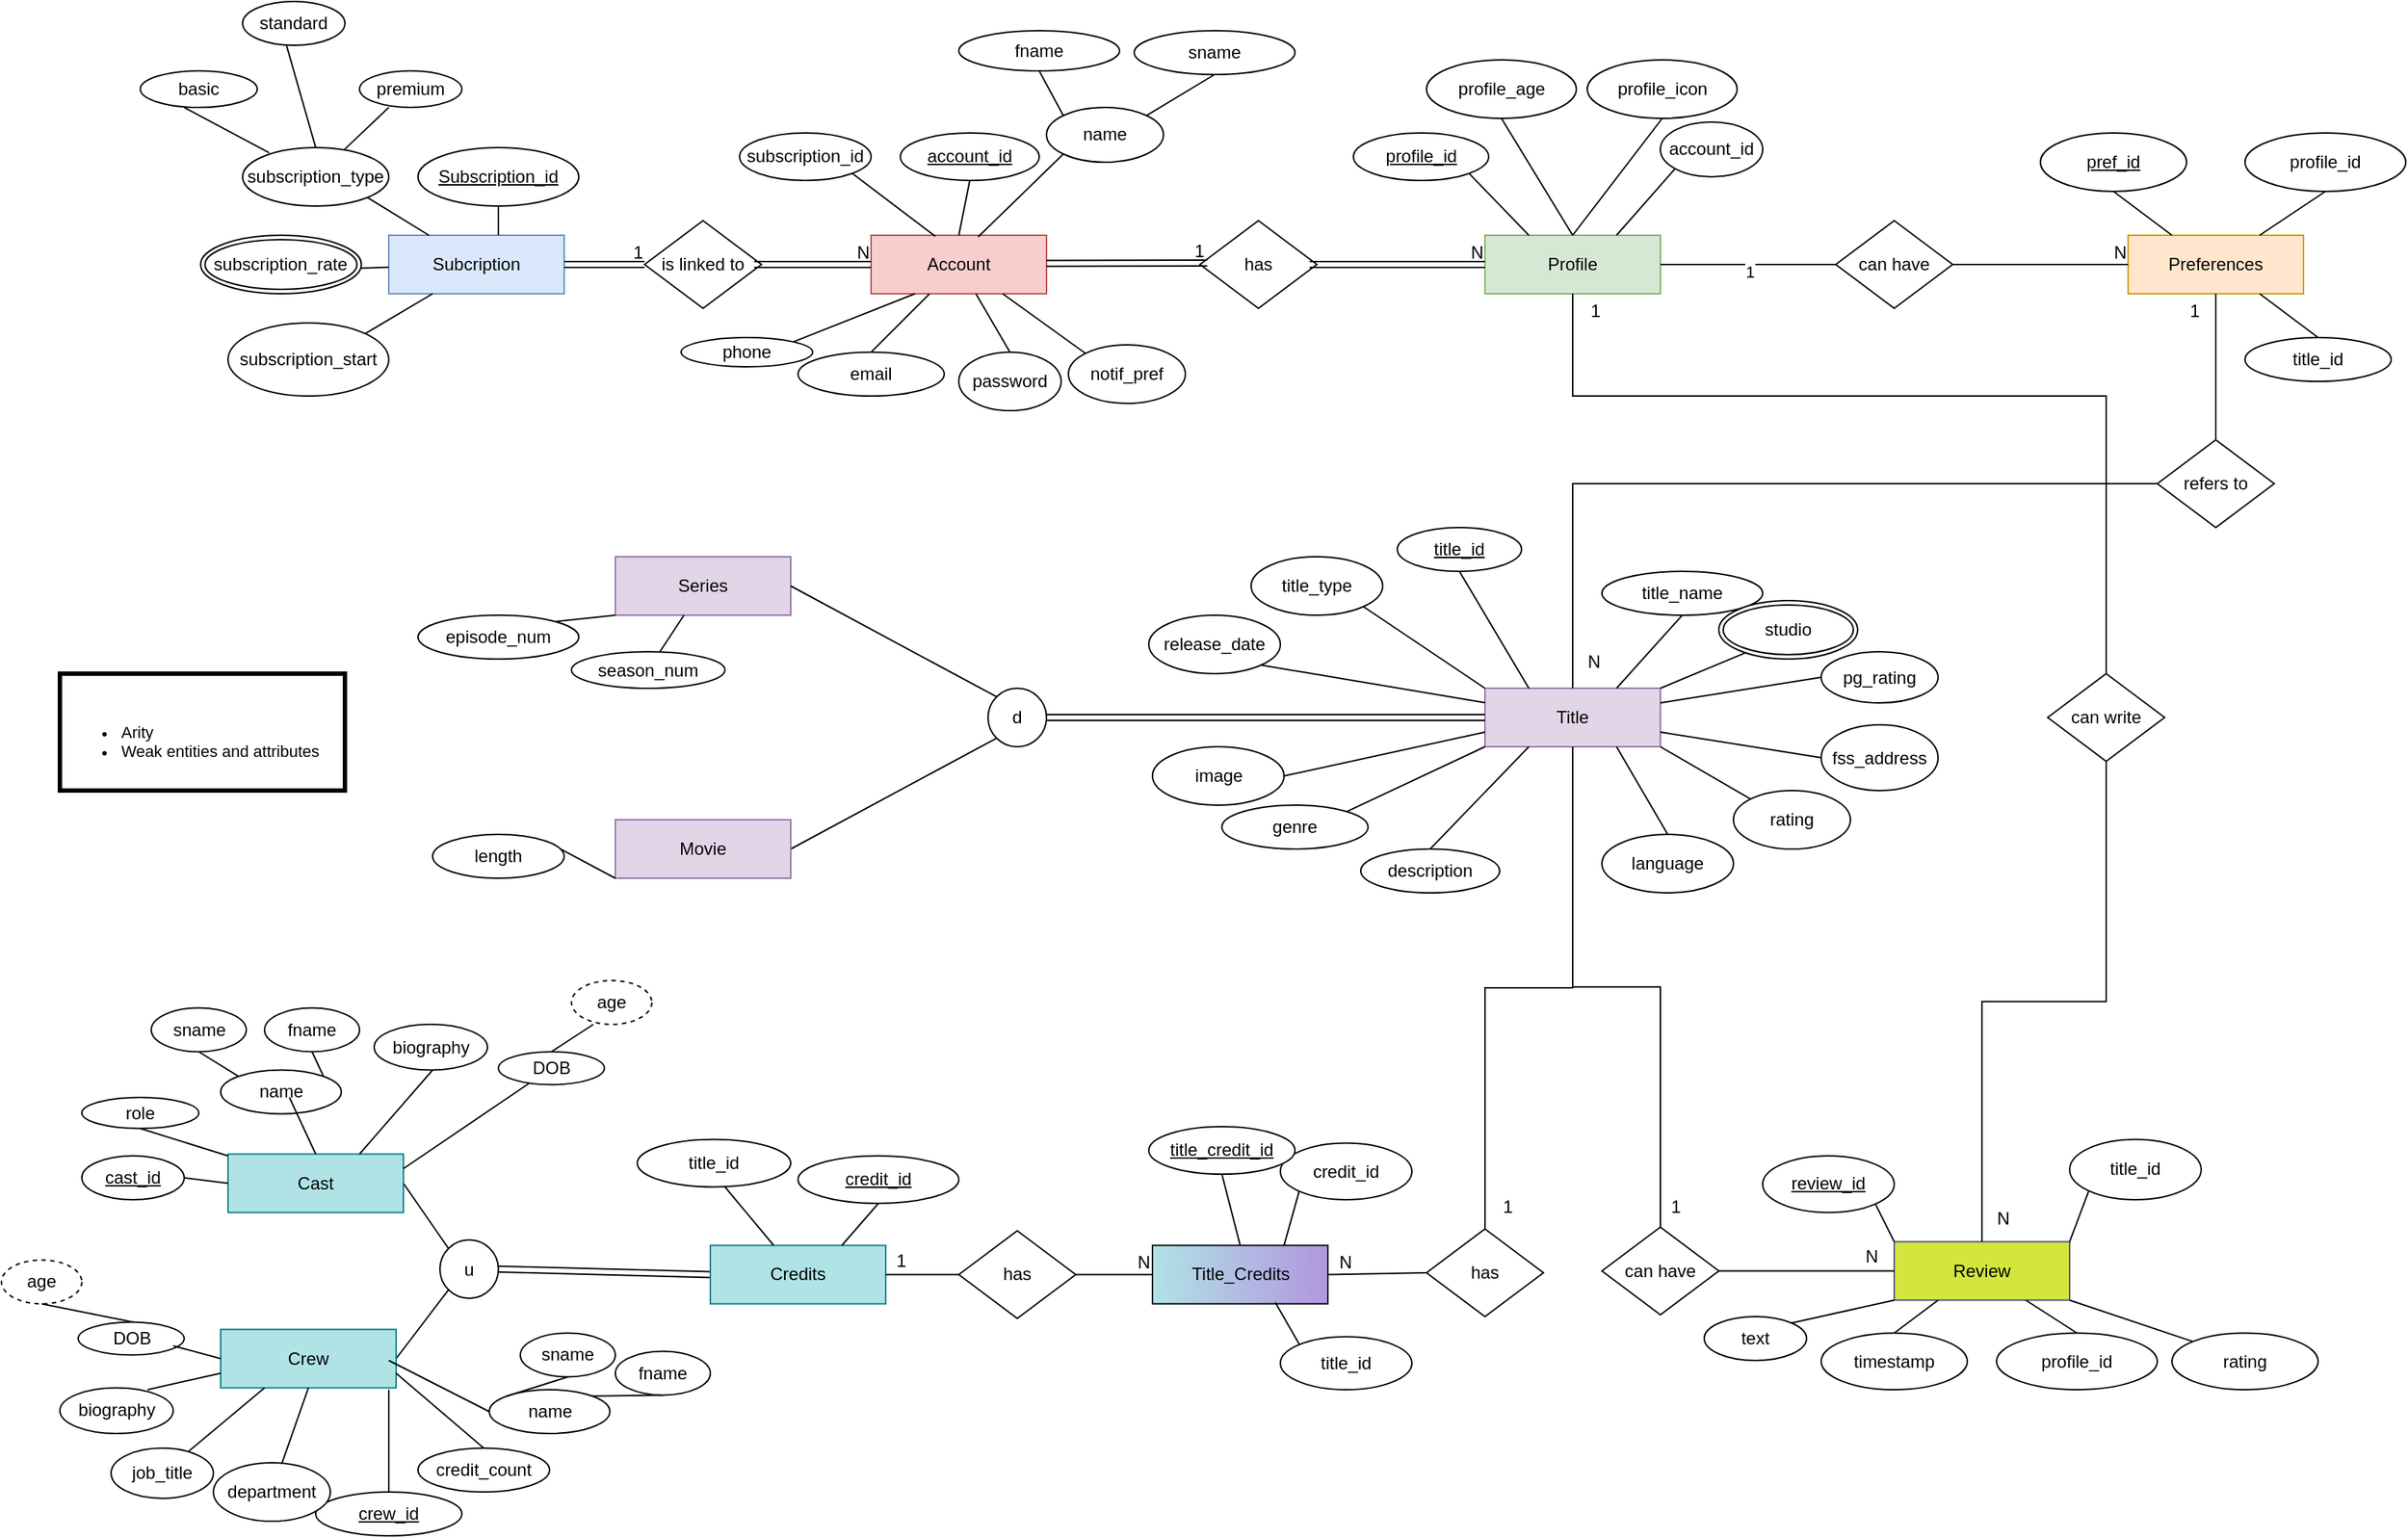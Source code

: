 <mxfile version="24.4.0" type="github">
  <diagram id="R2lEEEUBdFMjLlhIrx00" name="Page-1">
    <mxGraphModel dx="1723" dy="743" grid="1" gridSize="10" guides="1" tooltips="1" connect="1" arrows="1" fold="1" page="1" pageScale="1" pageWidth="850" pageHeight="1100" math="0" shadow="0" extFonts="Permanent Marker^https://fonts.googleapis.com/css?family=Permanent+Marker">
      <root>
        <mxCell id="0" />
        <mxCell id="1" parent="0" />
        <mxCell id="W5Gu3V_LZRmGCwlLkVDn-1" value="Subcription" style="rounded=0;whiteSpace=wrap;html=1;fillColor=#dae8fc;strokeColor=#6c8ebf;" parent="1" vertex="1">
          <mxGeometry x="300" y="190" width="120" height="40" as="geometry" />
        </mxCell>
        <mxCell id="W5Gu3V_LZRmGCwlLkVDn-2" value="Account" style="rounded=0;whiteSpace=wrap;html=1;fillColor=#f8cecc;strokeColor=#b85450;" parent="1" vertex="1">
          <mxGeometry x="630" y="190" width="120" height="40" as="geometry" />
        </mxCell>
        <mxCell id="W5Gu3V_LZRmGCwlLkVDn-3" value="Profile" style="whiteSpace=wrap;html=1;fillColor=#d5e8d4;strokeColor=#82b366;" parent="1" vertex="1">
          <mxGeometry x="1050" y="190" width="120" height="40" as="geometry" />
        </mxCell>
        <mxCell id="W5Gu3V_LZRmGCwlLkVDn-4" value="Preferences" style="whiteSpace=wrap;html=1;fillColor=#ffe6cc;strokeColor=#d79b00;" parent="1" vertex="1">
          <mxGeometry x="1490" y="190" width="120" height="40" as="geometry" />
        </mxCell>
        <mxCell id="W5Gu3V_LZRmGCwlLkVDn-5" value="Title" style="whiteSpace=wrap;html=1;fillColor=#e1d5e7;strokeColor=#9673a6;" parent="1" vertex="1">
          <mxGeometry x="1050" y="500" width="120" height="40" as="geometry" />
        </mxCell>
        <mxCell id="W5Gu3V_LZRmGCwlLkVDn-6" style="edgeStyle=none;rounded=0;orthogonalLoop=1;jettySize=auto;html=1;exitX=1;exitY=0.5;exitDx=0;exitDy=0;entryX=0;entryY=1;entryDx=0;entryDy=0;strokeColor=default;align=center;verticalAlign=middle;fontFamily=Helvetica;fontSize=11;fontColor=default;labelBackgroundColor=default;endArrow=none;endFill=0;" parent="1" source="W5Gu3V_LZRmGCwlLkVDn-7" target="W5Gu3V_LZRmGCwlLkVDn-112" edge="1">
          <mxGeometry relative="1" as="geometry" />
        </mxCell>
        <mxCell id="W5Gu3V_LZRmGCwlLkVDn-7" value="Movie" style="whiteSpace=wrap;html=1;fillColor=#e1d5e7;strokeColor=#9673a6;" parent="1" vertex="1">
          <mxGeometry x="455" y="590" width="120" height="40" as="geometry" />
        </mxCell>
        <mxCell id="W5Gu3V_LZRmGCwlLkVDn-8" value="Series" style="whiteSpace=wrap;html=1;fillColor=#e1d5e7;strokeColor=#9673a6;" parent="1" vertex="1">
          <mxGeometry x="455" y="410" width="120" height="40" as="geometry" />
        </mxCell>
        <mxCell id="W5Gu3V_LZRmGCwlLkVDn-9" value="&lt;u&gt;Subscription_id&lt;/u&gt;" style="ellipse;whiteSpace=wrap;html=1;" parent="1" vertex="1">
          <mxGeometry x="320" y="130" width="110" height="40" as="geometry" />
        </mxCell>
        <mxCell id="W5Gu3V_LZRmGCwlLkVDn-10" style="edgeStyle=none;rounded=0;orthogonalLoop=1;jettySize=auto;html=1;exitX=1;exitY=1;exitDx=0;exitDy=0;strokeColor=default;align=center;verticalAlign=middle;fontFamily=Helvetica;fontSize=11;fontColor=default;labelBackgroundColor=default;endArrow=none;endFill=0;" parent="1" source="W5Gu3V_LZRmGCwlLkVDn-11" target="W5Gu3V_LZRmGCwlLkVDn-1" edge="1">
          <mxGeometry relative="1" as="geometry" />
        </mxCell>
        <mxCell id="W5Gu3V_LZRmGCwlLkVDn-11" value="subscription_type" style="ellipse;whiteSpace=wrap;html=1;" parent="1" vertex="1">
          <mxGeometry x="200" y="130" width="100" height="40" as="geometry" />
        </mxCell>
        <mxCell id="W5Gu3V_LZRmGCwlLkVDn-12" style="edgeStyle=none;rounded=0;orthogonalLoop=1;jettySize=auto;html=1;exitX=0.5;exitY=1;exitDx=0;exitDy=0;entryX=0.5;entryY=0;entryDx=0;entryDy=0;strokeColor=default;align=center;verticalAlign=middle;fontFamily=Helvetica;fontSize=11;fontColor=default;labelBackgroundColor=default;endArrow=none;endFill=0;" parent="1" source="W5Gu3V_LZRmGCwlLkVDn-13" target="W5Gu3V_LZRmGCwlLkVDn-2" edge="1">
          <mxGeometry relative="1" as="geometry" />
        </mxCell>
        <mxCell id="W5Gu3V_LZRmGCwlLkVDn-13" value="&lt;u&gt;account_id&lt;/u&gt;" style="ellipse;whiteSpace=wrap;html=1;" parent="1" vertex="1">
          <mxGeometry x="650" y="120" width="95" height="32.5" as="geometry" />
        </mxCell>
        <mxCell id="W5Gu3V_LZRmGCwlLkVDn-14" value="name" style="ellipse;whiteSpace=wrap;html=1;" parent="1" vertex="1">
          <mxGeometry x="750" y="102.5" width="80" height="37.5" as="geometry" />
        </mxCell>
        <mxCell id="W5Gu3V_LZRmGCwlLkVDn-15" style="edgeStyle=none;rounded=0;orthogonalLoop=1;jettySize=auto;html=1;exitX=0;exitY=0;exitDx=0;exitDy=0;entryX=0.75;entryY=1;entryDx=0;entryDy=0;strokeColor=default;align=center;verticalAlign=middle;fontFamily=Helvetica;fontSize=11;fontColor=default;labelBackgroundColor=default;endArrow=none;endFill=0;" parent="1" source="W5Gu3V_LZRmGCwlLkVDn-16" target="W5Gu3V_LZRmGCwlLkVDn-2" edge="1">
          <mxGeometry relative="1" as="geometry" />
        </mxCell>
        <mxCell id="W5Gu3V_LZRmGCwlLkVDn-16" value="notif_pref" style="ellipse;whiteSpace=wrap;html=1;" parent="1" vertex="1">
          <mxGeometry x="765" y="265" width="80" height="40" as="geometry" />
        </mxCell>
        <mxCell id="W5Gu3V_LZRmGCwlLkVDn-17" style="edgeStyle=none;rounded=0;orthogonalLoop=1;jettySize=auto;html=1;exitX=0.5;exitY=0;exitDx=0;exitDy=0;strokeColor=default;align=center;verticalAlign=middle;fontFamily=Helvetica;fontSize=11;fontColor=default;labelBackgroundColor=default;endArrow=none;endFill=0;" parent="1" source="W5Gu3V_LZRmGCwlLkVDn-18" target="W5Gu3V_LZRmGCwlLkVDn-2" edge="1">
          <mxGeometry relative="1" as="geometry" />
        </mxCell>
        <mxCell id="W5Gu3V_LZRmGCwlLkVDn-18" value="password" style="ellipse;whiteSpace=wrap;html=1;" parent="1" vertex="1">
          <mxGeometry x="690" y="270" width="70" height="40" as="geometry" />
        </mxCell>
        <mxCell id="W5Gu3V_LZRmGCwlLkVDn-19" style="edgeStyle=none;rounded=0;orthogonalLoop=1;jettySize=auto;html=1;exitX=0.5;exitY=0;exitDx=0;exitDy=0;strokeColor=default;align=center;verticalAlign=middle;fontFamily=Helvetica;fontSize=11;fontColor=default;labelBackgroundColor=default;endArrow=none;endFill=0;" parent="1" source="W5Gu3V_LZRmGCwlLkVDn-20" target="W5Gu3V_LZRmGCwlLkVDn-2" edge="1">
          <mxGeometry relative="1" as="geometry" />
        </mxCell>
        <mxCell id="W5Gu3V_LZRmGCwlLkVDn-20" value="email&lt;span style=&quot;color: rgba(0, 0, 0, 0); font-family: monospace; font-size: 0px; text-align: start; text-wrap: nowrap;&quot;&gt;%3CmxGraphModel%3E%3Croot%3E%3CmxCell%20id%3D%220%22%2F%3E%3CmxCell%20id%3D%221%22%20parent%3D%220%22%2F%3E%3CmxCell%20id%3D%222%22%20value%3D%22user_id%22%20style%3D%22ellipse%3BwhiteSpace%3Dwrap%3Bhtml%3D1%3B%22%20vertex%3D%221%22%20parent%3D%221%22%3E%3CmxGeometry%20x%3D%22300%22%20y%3D%22500%22%20width%3D%22110%22%20height%3D%2250%22%20as%3D%22geometry%22%2F%3E%3C%2FmxCell%3E%3C%2Froot%3E%3C%2FmxGraphModel%3E&lt;/span&gt;&lt;span style=&quot;color: rgba(0, 0, 0, 0); font-family: monospace; font-size: 0px; text-align: start; text-wrap: nowrap;&quot;&gt;%3CmxGraphModel%3E%3Croot%3E%3CmxCell%20id%3D%220%22%2F%3E%3CmxCell%20id%3D%221%22%20parent%3D%220%22%2F%3E%3CmxCell%20id%3D%222%22%20value%3D%22user_id%22%20style%3D%22ellipse%3BwhiteSpace%3Dwrap%3Bhtml%3D1%3B%22%20vertex%3D%221%22%20parent%3D%221%22%3E%3CmxGeometry%20x%3D%22300%22%20y%3D%22500%22%20width%3D%22110%22%20height%3D%2250%22%20as%3D%22geometry%22%2F%3E%3C%2FmxCell%3E%3C%2Froot%3E%3C%2FmxGraphModel%3E&lt;/span&gt;" style="ellipse;whiteSpace=wrap;html=1;" parent="1" vertex="1">
          <mxGeometry x="580" y="270" width="100" height="30" as="geometry" />
        </mxCell>
        <mxCell id="W5Gu3V_LZRmGCwlLkVDn-21" style="rounded=0;orthogonalLoop=1;jettySize=auto;html=1;exitX=1;exitY=0;exitDx=0;exitDy=0;entryX=0.25;entryY=1;entryDx=0;entryDy=0;endArrow=none;endFill=0;" parent="1" source="W5Gu3V_LZRmGCwlLkVDn-22" target="W5Gu3V_LZRmGCwlLkVDn-2" edge="1">
          <mxGeometry relative="1" as="geometry" />
        </mxCell>
        <mxCell id="W5Gu3V_LZRmGCwlLkVDn-22" value="phone" style="ellipse;whiteSpace=wrap;html=1;" parent="1" vertex="1">
          <mxGeometry x="500" y="260" width="90" height="20" as="geometry" />
        </mxCell>
        <mxCell id="W5Gu3V_LZRmGCwlLkVDn-23" value="subscription_id" style="ellipse;whiteSpace=wrap;html=1;" parent="1" vertex="1">
          <mxGeometry x="540" y="120" width="90" height="32.5" as="geometry" />
        </mxCell>
        <mxCell id="W5Gu3V_LZRmGCwlLkVDn-24" style="edgeStyle=none;rounded=0;orthogonalLoop=1;jettySize=auto;html=1;exitX=0.5;exitY=1;exitDx=0;exitDy=0;entryX=0;entryY=0;entryDx=0;entryDy=0;strokeColor=default;align=center;verticalAlign=middle;fontFamily=Helvetica;fontSize=11;fontColor=default;labelBackgroundColor=default;endArrow=none;endFill=0;" parent="1" source="W5Gu3V_LZRmGCwlLkVDn-25" target="W5Gu3V_LZRmGCwlLkVDn-14" edge="1">
          <mxGeometry relative="1" as="geometry" />
        </mxCell>
        <mxCell id="W5Gu3V_LZRmGCwlLkVDn-25" value="fname" style="ellipse;whiteSpace=wrap;html=1;" parent="1" vertex="1">
          <mxGeometry x="690" y="50" width="110" height="27.5" as="geometry" />
        </mxCell>
        <mxCell id="W5Gu3V_LZRmGCwlLkVDn-26" style="edgeStyle=none;rounded=0;orthogonalLoop=1;jettySize=auto;html=1;exitX=0.5;exitY=1;exitDx=0;exitDy=0;entryX=1;entryY=0;entryDx=0;entryDy=0;strokeColor=default;align=center;verticalAlign=middle;fontFamily=Helvetica;fontSize=11;fontColor=default;labelBackgroundColor=default;endArrow=none;endFill=0;" parent="1" source="W5Gu3V_LZRmGCwlLkVDn-27" target="W5Gu3V_LZRmGCwlLkVDn-14" edge="1">
          <mxGeometry relative="1" as="geometry" />
        </mxCell>
        <mxCell id="W5Gu3V_LZRmGCwlLkVDn-27" value="sname" style="ellipse;whiteSpace=wrap;html=1;" parent="1" vertex="1">
          <mxGeometry x="810" y="50" width="110" height="30" as="geometry" />
        </mxCell>
        <mxCell id="W5Gu3V_LZRmGCwlLkVDn-28" style="edgeStyle=none;rounded=0;orthogonalLoop=1;jettySize=auto;html=1;exitX=0;exitY=1;exitDx=0;exitDy=0;entryX=0.75;entryY=0;entryDx=0;entryDy=0;strokeColor=default;align=center;verticalAlign=middle;fontFamily=Helvetica;fontSize=11;fontColor=default;labelBackgroundColor=default;endArrow=none;endFill=0;" parent="1" source="W5Gu3V_LZRmGCwlLkVDn-29" target="W5Gu3V_LZRmGCwlLkVDn-3" edge="1">
          <mxGeometry relative="1" as="geometry" />
        </mxCell>
        <mxCell id="W5Gu3V_LZRmGCwlLkVDn-29" value="account_id" style="ellipse;whiteSpace=wrap;html=1;" parent="1" vertex="1">
          <mxGeometry x="1170" y="112.5" width="70" height="37.5" as="geometry" />
        </mxCell>
        <mxCell id="W5Gu3V_LZRmGCwlLkVDn-30" style="edgeStyle=none;rounded=0;orthogonalLoop=1;jettySize=auto;html=1;exitX=1;exitY=1;exitDx=0;exitDy=0;entryX=0.25;entryY=0;entryDx=0;entryDy=0;strokeColor=default;align=center;verticalAlign=middle;fontFamily=Helvetica;fontSize=11;fontColor=default;labelBackgroundColor=default;endArrow=none;endFill=0;" parent="1" source="W5Gu3V_LZRmGCwlLkVDn-31" target="W5Gu3V_LZRmGCwlLkVDn-3" edge="1">
          <mxGeometry relative="1" as="geometry" />
        </mxCell>
        <mxCell id="W5Gu3V_LZRmGCwlLkVDn-31" value="&lt;u&gt;profile_id&lt;/u&gt;" style="ellipse;whiteSpace=wrap;html=1;" parent="1" vertex="1">
          <mxGeometry x="960" y="120" width="92.5" height="32.5" as="geometry" />
        </mxCell>
        <mxCell id="W5Gu3V_LZRmGCwlLkVDn-32" style="edgeStyle=none;rounded=0;orthogonalLoop=1;jettySize=auto;html=1;exitX=0.5;exitY=1;exitDx=0;exitDy=0;entryX=0.5;entryY=0;entryDx=0;entryDy=0;strokeColor=default;align=center;verticalAlign=middle;fontFamily=Helvetica;fontSize=11;fontColor=default;labelBackgroundColor=default;endArrow=none;endFill=0;" parent="1" source="W5Gu3V_LZRmGCwlLkVDn-33" target="W5Gu3V_LZRmGCwlLkVDn-3" edge="1">
          <mxGeometry relative="1" as="geometry" />
        </mxCell>
        <mxCell id="W5Gu3V_LZRmGCwlLkVDn-33" value="profile_icon" style="ellipse;whiteSpace=wrap;html=1;" parent="1" vertex="1">
          <mxGeometry x="1120" y="70" width="102.5" height="40" as="geometry" />
        </mxCell>
        <mxCell id="W5Gu3V_LZRmGCwlLkVDn-34" style="edgeStyle=none;rounded=0;orthogonalLoop=1;jettySize=auto;html=1;exitX=0.5;exitY=1;exitDx=0;exitDy=0;entryX=0.5;entryY=0;entryDx=0;entryDy=0;strokeColor=default;align=center;verticalAlign=middle;fontFamily=Helvetica;fontSize=11;fontColor=default;labelBackgroundColor=default;endArrow=none;endFill=0;" parent="1" source="W5Gu3V_LZRmGCwlLkVDn-35" target="W5Gu3V_LZRmGCwlLkVDn-3" edge="1">
          <mxGeometry relative="1" as="geometry" />
        </mxCell>
        <mxCell id="W5Gu3V_LZRmGCwlLkVDn-35" value="profile_age" style="ellipse;whiteSpace=wrap;html=1;" parent="1" vertex="1">
          <mxGeometry x="1010" y="70" width="102.5" height="40" as="geometry" />
        </mxCell>
        <mxCell id="W5Gu3V_LZRmGCwlLkVDn-36" style="edgeStyle=none;rounded=0;orthogonalLoop=1;jettySize=auto;html=1;exitX=0.5;exitY=1;exitDx=0;exitDy=0;entryX=0.25;entryY=0;entryDx=0;entryDy=0;strokeColor=default;align=center;verticalAlign=middle;fontFamily=Helvetica;fontSize=11;fontColor=default;labelBackgroundColor=default;endArrow=none;endFill=0;" parent="1" source="W5Gu3V_LZRmGCwlLkVDn-37" target="W5Gu3V_LZRmGCwlLkVDn-5" edge="1">
          <mxGeometry relative="1" as="geometry" />
        </mxCell>
        <mxCell id="W5Gu3V_LZRmGCwlLkVDn-37" value="&lt;u&gt;title_id&lt;/u&gt;" style="ellipse;whiteSpace=wrap;html=1;" parent="1" vertex="1">
          <mxGeometry x="990" y="390" width="85" height="30" as="geometry" />
        </mxCell>
        <mxCell id="W5Gu3V_LZRmGCwlLkVDn-38" style="edgeStyle=none;rounded=0;orthogonalLoop=1;jettySize=auto;html=1;exitX=0.5;exitY=1;exitDx=0;exitDy=0;entryX=0.75;entryY=0;entryDx=0;entryDy=0;strokeColor=default;align=center;verticalAlign=middle;fontFamily=Helvetica;fontSize=11;fontColor=default;labelBackgroundColor=default;endArrow=none;endFill=0;" parent="1" source="W5Gu3V_LZRmGCwlLkVDn-39" target="W5Gu3V_LZRmGCwlLkVDn-5" edge="1">
          <mxGeometry relative="1" as="geometry" />
        </mxCell>
        <mxCell id="W5Gu3V_LZRmGCwlLkVDn-39" value="title_name" style="ellipse;whiteSpace=wrap;html=1;" parent="1" vertex="1">
          <mxGeometry x="1130" y="420" width="110" height="30" as="geometry" />
        </mxCell>
        <mxCell id="W5Gu3V_LZRmGCwlLkVDn-40" style="edgeStyle=none;rounded=0;orthogonalLoop=1;jettySize=auto;html=1;exitX=1;exitY=0;exitDx=0;exitDy=0;entryX=0;entryY=1;entryDx=0;entryDy=0;strokeColor=default;align=center;verticalAlign=middle;fontFamily=Helvetica;fontSize=11;fontColor=default;labelBackgroundColor=default;endArrow=none;endFill=0;" parent="1" source="W5Gu3V_LZRmGCwlLkVDn-41" target="W5Gu3V_LZRmGCwlLkVDn-5" edge="1">
          <mxGeometry relative="1" as="geometry" />
        </mxCell>
        <mxCell id="W5Gu3V_LZRmGCwlLkVDn-41" value="genre" style="ellipse;whiteSpace=wrap;html=1;" parent="1" vertex="1">
          <mxGeometry x="870" y="580" width="100" height="30" as="geometry" />
        </mxCell>
        <mxCell id="W5Gu3V_LZRmGCwlLkVDn-42" style="edgeStyle=none;rounded=0;orthogonalLoop=1;jettySize=auto;html=1;exitX=0;exitY=1;exitDx=0;exitDy=0;entryX=1;entryY=0;entryDx=0;entryDy=0;strokeColor=default;align=center;verticalAlign=middle;fontFamily=Helvetica;fontSize=11;fontColor=default;labelBackgroundColor=default;endArrow=none;endFill=0;" parent="1" target="W5Gu3V_LZRmGCwlLkVDn-5" edge="1">
          <mxGeometry relative="1" as="geometry">
            <mxPoint x="1235.801" y="472.536" as="sourcePoint" />
          </mxGeometry>
        </mxCell>
        <mxCell id="W5Gu3V_LZRmGCwlLkVDn-44" style="edgeStyle=none;rounded=0;orthogonalLoop=1;jettySize=auto;html=1;exitX=0.5;exitY=0;exitDx=0;exitDy=0;entryX=0.75;entryY=1;entryDx=0;entryDy=0;strokeColor=default;align=center;verticalAlign=middle;fontFamily=Helvetica;fontSize=11;fontColor=default;labelBackgroundColor=default;endArrow=none;endFill=0;" parent="1" source="W5Gu3V_LZRmGCwlLkVDn-45" target="W5Gu3V_LZRmGCwlLkVDn-5" edge="1">
          <mxGeometry relative="1" as="geometry" />
        </mxCell>
        <mxCell id="W5Gu3V_LZRmGCwlLkVDn-45" value="language" style="ellipse;whiteSpace=wrap;html=1;" parent="1" vertex="1">
          <mxGeometry x="1130" y="600" width="90" height="40" as="geometry" />
        </mxCell>
        <mxCell id="W5Gu3V_LZRmGCwlLkVDn-46" style="edgeStyle=none;rounded=0;orthogonalLoop=1;jettySize=auto;html=1;exitX=0;exitY=0.5;exitDx=0;exitDy=0;entryX=1;entryY=0.25;entryDx=0;entryDy=0;strokeColor=default;align=center;verticalAlign=middle;fontFamily=Helvetica;fontSize=11;fontColor=default;labelBackgroundColor=default;endArrow=none;endFill=0;" parent="1" source="W5Gu3V_LZRmGCwlLkVDn-47" target="W5Gu3V_LZRmGCwlLkVDn-5" edge="1">
          <mxGeometry relative="1" as="geometry" />
        </mxCell>
        <mxCell id="W5Gu3V_LZRmGCwlLkVDn-47" value="pg_rating" style="ellipse;whiteSpace=wrap;html=1;" parent="1" vertex="1">
          <mxGeometry x="1280" y="475" width="80" height="35" as="geometry" />
        </mxCell>
        <mxCell id="W5Gu3V_LZRmGCwlLkVDn-48" style="edgeStyle=none;rounded=0;orthogonalLoop=1;jettySize=auto;html=1;exitX=1;exitY=0.5;exitDx=0;exitDy=0;entryX=0;entryY=0.75;entryDx=0;entryDy=0;strokeColor=default;align=center;verticalAlign=middle;fontFamily=Helvetica;fontSize=11;fontColor=default;labelBackgroundColor=default;endArrow=none;endFill=0;" parent="1" source="W5Gu3V_LZRmGCwlLkVDn-49" target="W5Gu3V_LZRmGCwlLkVDn-5" edge="1">
          <mxGeometry relative="1" as="geometry" />
        </mxCell>
        <mxCell id="W5Gu3V_LZRmGCwlLkVDn-49" value="image" style="ellipse;whiteSpace=wrap;html=1;" parent="1" vertex="1">
          <mxGeometry x="822.5" y="540" width="90" height="40" as="geometry" />
        </mxCell>
        <mxCell id="W5Gu3V_LZRmGCwlLkVDn-50" style="edgeStyle=none;rounded=0;orthogonalLoop=1;jettySize=auto;html=1;exitX=0.5;exitY=0;exitDx=0;exitDy=0;entryX=0.25;entryY=1;entryDx=0;entryDy=0;strokeColor=default;align=center;verticalAlign=middle;fontFamily=Helvetica;fontSize=11;fontColor=default;labelBackgroundColor=default;endArrow=none;endFill=0;" parent="1" source="W5Gu3V_LZRmGCwlLkVDn-51" target="W5Gu3V_LZRmGCwlLkVDn-5" edge="1">
          <mxGeometry relative="1" as="geometry" />
        </mxCell>
        <mxCell id="W5Gu3V_LZRmGCwlLkVDn-51" value="description" style="ellipse;whiteSpace=wrap;html=1;" parent="1" vertex="1">
          <mxGeometry x="965" y="610" width="95" height="30" as="geometry" />
        </mxCell>
        <mxCell id="W5Gu3V_LZRmGCwlLkVDn-52" style="edgeStyle=none;rounded=0;orthogonalLoop=1;jettySize=auto;html=1;exitX=0;exitY=0;exitDx=0;exitDy=0;entryX=1;entryY=1;entryDx=0;entryDy=0;strokeColor=default;align=center;verticalAlign=middle;fontFamily=Helvetica;fontSize=11;fontColor=default;labelBackgroundColor=default;endArrow=none;endFill=0;" parent="1" source="W5Gu3V_LZRmGCwlLkVDn-53" target="W5Gu3V_LZRmGCwlLkVDn-5" edge="1">
          <mxGeometry relative="1" as="geometry" />
        </mxCell>
        <mxCell id="W5Gu3V_LZRmGCwlLkVDn-53" value="rating" style="ellipse;whiteSpace=wrap;html=1;" parent="1" vertex="1">
          <mxGeometry x="1220" y="570" width="80" height="40" as="geometry" />
        </mxCell>
        <mxCell id="W5Gu3V_LZRmGCwlLkVDn-54" style="edgeStyle=none;rounded=0;orthogonalLoop=1;jettySize=auto;html=1;exitX=1;exitY=1;exitDx=0;exitDy=0;strokeColor=default;align=center;verticalAlign=middle;fontFamily=Helvetica;fontSize=11;fontColor=default;labelBackgroundColor=default;endArrow=none;endFill=0;" parent="1" source="W5Gu3V_LZRmGCwlLkVDn-55" target="W5Gu3V_LZRmGCwlLkVDn-5" edge="1">
          <mxGeometry relative="1" as="geometry" />
        </mxCell>
        <mxCell id="W5Gu3V_LZRmGCwlLkVDn-55" value="release_date" style="ellipse;whiteSpace=wrap;html=1;" parent="1" vertex="1">
          <mxGeometry x="820" y="450" width="90" height="40" as="geometry" />
        </mxCell>
        <mxCell id="W5Gu3V_LZRmGCwlLkVDn-56" style="edgeStyle=none;rounded=0;orthogonalLoop=1;jettySize=auto;html=1;exitX=1;exitY=1;exitDx=0;exitDy=0;entryX=0;entryY=0;entryDx=0;entryDy=0;strokeColor=default;align=center;verticalAlign=middle;fontFamily=Helvetica;fontSize=11;fontColor=default;labelBackgroundColor=default;endArrow=none;endFill=0;" parent="1" source="W5Gu3V_LZRmGCwlLkVDn-57" target="W5Gu3V_LZRmGCwlLkVDn-5" edge="1">
          <mxGeometry relative="1" as="geometry" />
        </mxCell>
        <mxCell id="W5Gu3V_LZRmGCwlLkVDn-57" value="title_type" style="ellipse;whiteSpace=wrap;html=1;" parent="1" vertex="1">
          <mxGeometry x="890" y="410" width="90" height="40" as="geometry" />
        </mxCell>
        <mxCell id="W5Gu3V_LZRmGCwlLkVDn-58" style="edgeStyle=none;rounded=0;orthogonalLoop=1;jettySize=auto;html=1;exitX=0.5;exitY=1;exitDx=0;exitDy=0;entryX=0.75;entryY=0;entryDx=0;entryDy=0;strokeColor=default;align=center;verticalAlign=middle;fontFamily=Helvetica;fontSize=11;fontColor=default;labelBackgroundColor=default;endArrow=none;endFill=0;" parent="1" source="W5Gu3V_LZRmGCwlLkVDn-59" target="W5Gu3V_LZRmGCwlLkVDn-4" edge="1">
          <mxGeometry relative="1" as="geometry" />
        </mxCell>
        <mxCell id="W5Gu3V_LZRmGCwlLkVDn-59" value="profile_id" style="ellipse;whiteSpace=wrap;html=1;" parent="1" vertex="1">
          <mxGeometry x="1570" y="120" width="110" height="40" as="geometry" />
        </mxCell>
        <mxCell id="W5Gu3V_LZRmGCwlLkVDn-60" style="edgeStyle=none;rounded=0;orthogonalLoop=1;jettySize=auto;html=1;exitX=0.5;exitY=1;exitDx=0;exitDy=0;entryX=0.25;entryY=0;entryDx=0;entryDy=0;strokeColor=default;align=center;verticalAlign=middle;fontFamily=Helvetica;fontSize=11;fontColor=default;labelBackgroundColor=default;endArrow=none;endFill=0;" parent="1" source="W5Gu3V_LZRmGCwlLkVDn-61" target="W5Gu3V_LZRmGCwlLkVDn-4" edge="1">
          <mxGeometry relative="1" as="geometry" />
        </mxCell>
        <mxCell id="W5Gu3V_LZRmGCwlLkVDn-61" value="&lt;u&gt;pref_id&lt;/u&gt;" style="ellipse;whiteSpace=wrap;html=1;" parent="1" vertex="1">
          <mxGeometry x="1430" y="120" width="100" height="40" as="geometry" />
        </mxCell>
        <mxCell id="W5Gu3V_LZRmGCwlLkVDn-62" style="edgeStyle=none;rounded=0;orthogonalLoop=1;jettySize=auto;html=1;exitX=0.5;exitY=0;exitDx=0;exitDy=0;entryX=0.75;entryY=1;entryDx=0;entryDy=0;strokeColor=default;align=center;verticalAlign=middle;fontFamily=Helvetica;fontSize=11;fontColor=default;labelBackgroundColor=default;endArrow=none;endFill=0;" parent="1" source="W5Gu3V_LZRmGCwlLkVDn-63" target="W5Gu3V_LZRmGCwlLkVDn-4" edge="1">
          <mxGeometry relative="1" as="geometry" />
        </mxCell>
        <mxCell id="W5Gu3V_LZRmGCwlLkVDn-63" value="title_id" style="ellipse;whiteSpace=wrap;html=1;" parent="1" vertex="1">
          <mxGeometry x="1570" y="260" width="100" height="30" as="geometry" />
        </mxCell>
        <mxCell id="W5Gu3V_LZRmGCwlLkVDn-64" value="Review" style="whiteSpace=wrap;html=1;fillColor=#d2e63d;strokeColor=#56517e;" parent="1" vertex="1">
          <mxGeometry x="1330" y="878.75" width="120" height="40" as="geometry" />
        </mxCell>
        <mxCell id="W5Gu3V_LZRmGCwlLkVDn-65" style="edgeStyle=none;rounded=0;orthogonalLoop=1;jettySize=auto;html=1;exitX=1;exitY=1;exitDx=0;exitDy=0;entryX=0;entryY=0;entryDx=0;entryDy=0;strokeColor=default;align=center;verticalAlign=middle;fontFamily=Helvetica;fontSize=11;fontColor=default;labelBackgroundColor=default;endArrow=none;endFill=0;" parent="1" source="W5Gu3V_LZRmGCwlLkVDn-66" target="W5Gu3V_LZRmGCwlLkVDn-64" edge="1">
          <mxGeometry relative="1" as="geometry" />
        </mxCell>
        <mxCell id="W5Gu3V_LZRmGCwlLkVDn-66" value="&lt;u&gt;review_id&lt;/u&gt;" style="ellipse;whiteSpace=wrap;html=1;" parent="1" vertex="1">
          <mxGeometry x="1240" y="820" width="90" height="38.75" as="geometry" />
        </mxCell>
        <mxCell id="W5Gu3V_LZRmGCwlLkVDn-67" style="edgeStyle=none;rounded=0;orthogonalLoop=1;jettySize=auto;html=1;exitX=0.5;exitY=0;exitDx=0;exitDy=0;entryX=0.25;entryY=1;entryDx=0;entryDy=0;strokeColor=default;align=center;verticalAlign=middle;fontFamily=Helvetica;fontSize=11;fontColor=default;labelBackgroundColor=default;endArrow=none;endFill=0;" parent="1" source="W5Gu3V_LZRmGCwlLkVDn-68" target="W5Gu3V_LZRmGCwlLkVDn-64" edge="1">
          <mxGeometry relative="1" as="geometry" />
        </mxCell>
        <mxCell id="W5Gu3V_LZRmGCwlLkVDn-68" value="timestamp" style="ellipse;whiteSpace=wrap;html=1;" parent="1" vertex="1">
          <mxGeometry x="1280" y="941.25" width="100" height="38.75" as="geometry" />
        </mxCell>
        <mxCell id="W5Gu3V_LZRmGCwlLkVDn-69" style="edgeStyle=none;rounded=0;orthogonalLoop=1;jettySize=auto;html=1;exitX=0.5;exitY=0;exitDx=0;exitDy=0;entryX=0.75;entryY=1;entryDx=0;entryDy=0;strokeColor=default;align=center;verticalAlign=middle;fontFamily=Helvetica;fontSize=11;fontColor=default;labelBackgroundColor=default;endArrow=none;endFill=0;" parent="1" source="W5Gu3V_LZRmGCwlLkVDn-70" target="W5Gu3V_LZRmGCwlLkVDn-64" edge="1">
          <mxGeometry relative="1" as="geometry" />
        </mxCell>
        <mxCell id="W5Gu3V_LZRmGCwlLkVDn-70" value="profile_id" style="ellipse;whiteSpace=wrap;html=1;" parent="1" vertex="1">
          <mxGeometry x="1400" y="941.25" width="110" height="38.75" as="geometry" />
        </mxCell>
        <mxCell id="W5Gu3V_LZRmGCwlLkVDn-71" style="edgeStyle=none;rounded=0;orthogonalLoop=1;jettySize=auto;html=1;exitX=0;exitY=1;exitDx=0;exitDy=0;entryX=1;entryY=0;entryDx=0;entryDy=0;strokeColor=default;align=center;verticalAlign=middle;fontFamily=Helvetica;fontSize=11;fontColor=default;labelBackgroundColor=default;endArrow=none;endFill=0;" parent="1" source="W5Gu3V_LZRmGCwlLkVDn-72" target="W5Gu3V_LZRmGCwlLkVDn-64" edge="1">
          <mxGeometry relative="1" as="geometry" />
        </mxCell>
        <mxCell id="W5Gu3V_LZRmGCwlLkVDn-72" value="title_id" style="ellipse;whiteSpace=wrap;html=1;" parent="1" vertex="1">
          <mxGeometry x="1450" y="808.75" width="90" height="41.25" as="geometry" />
        </mxCell>
        <mxCell id="W5Gu3V_LZRmGCwlLkVDn-73" style="edgeStyle=none;rounded=0;orthogonalLoop=1;jettySize=auto;html=1;exitX=1;exitY=0;exitDx=0;exitDy=0;entryX=0;entryY=1;entryDx=0;entryDy=0;strokeColor=default;align=center;verticalAlign=middle;fontFamily=Helvetica;fontSize=11;fontColor=default;labelBackgroundColor=default;endArrow=none;endFill=0;" parent="1" source="W5Gu3V_LZRmGCwlLkVDn-74" target="W5Gu3V_LZRmGCwlLkVDn-64" edge="1">
          <mxGeometry relative="1" as="geometry" />
        </mxCell>
        <mxCell id="W5Gu3V_LZRmGCwlLkVDn-74" value="text" style="ellipse;whiteSpace=wrap;html=1;" parent="1" vertex="1">
          <mxGeometry x="1200" y="930" width="70" height="30" as="geometry" />
        </mxCell>
        <mxCell id="W5Gu3V_LZRmGCwlLkVDn-75" style="edgeStyle=none;rounded=0;orthogonalLoop=1;jettySize=auto;html=1;exitX=0;exitY=0;exitDx=0;exitDy=0;entryX=1;entryY=1;entryDx=0;entryDy=0;strokeColor=default;align=center;verticalAlign=middle;fontFamily=Helvetica;fontSize=11;fontColor=default;labelBackgroundColor=default;endArrow=none;endFill=0;" parent="1" source="W5Gu3V_LZRmGCwlLkVDn-76" target="W5Gu3V_LZRmGCwlLkVDn-64" edge="1">
          <mxGeometry relative="1" as="geometry" />
        </mxCell>
        <mxCell id="W5Gu3V_LZRmGCwlLkVDn-76" value="rating" style="ellipse;whiteSpace=wrap;html=1;" parent="1" vertex="1">
          <mxGeometry x="1520" y="941.25" width="100" height="38.75" as="geometry" />
        </mxCell>
        <mxCell id="W5Gu3V_LZRmGCwlLkVDn-77" value="is linked to" style="rhombus;whiteSpace=wrap;html=1;" parent="1" vertex="1">
          <mxGeometry x="475" y="180" width="80" height="60" as="geometry" />
        </mxCell>
        <mxCell id="W5Gu3V_LZRmGCwlLkVDn-81" value="has" style="rhombus;whiteSpace=wrap;html=1;" parent="1" vertex="1">
          <mxGeometry x="855" y="180" width="80" height="60" as="geometry" />
        </mxCell>
        <mxCell id="W5Gu3V_LZRmGCwlLkVDn-82" style="edgeStyle=orthogonalEdgeStyle;rounded=0;orthogonalLoop=1;jettySize=auto;html=1;endArrow=none;endFill=0;" parent="1" source="W5Gu3V_LZRmGCwlLkVDn-84" target="W5Gu3V_LZRmGCwlLkVDn-3" edge="1">
          <mxGeometry relative="1" as="geometry" />
        </mxCell>
        <mxCell id="W5Gu3V_LZRmGCwlLkVDn-83" value="1" style="edgeLabel;html=1;align=center;verticalAlign=middle;resizable=0;points=[];" parent="W5Gu3V_LZRmGCwlLkVDn-82" vertex="1" connectable="0">
          <mxGeometry x="-0.022" y="5" relative="1" as="geometry">
            <mxPoint x="-1" as="offset" />
          </mxGeometry>
        </mxCell>
        <mxCell id="W5Gu3V_LZRmGCwlLkVDn-84" value="can have" style="rhombus;whiteSpace=wrap;html=1;" parent="1" vertex="1">
          <mxGeometry x="1290" y="180" width="80" height="60" as="geometry" />
        </mxCell>
        <mxCell id="W5Gu3V_LZRmGCwlLkVDn-85" style="edgeStyle=orthogonalEdgeStyle;rounded=0;orthogonalLoop=1;jettySize=auto;html=1;entryX=0.5;entryY=1;entryDx=0;entryDy=0;endArrow=none;endFill=0;" parent="1" source="W5Gu3V_LZRmGCwlLkVDn-86" target="W5Gu3V_LZRmGCwlLkVDn-5" edge="1">
          <mxGeometry relative="1" as="geometry" />
        </mxCell>
        <mxCell id="W5Gu3V_LZRmGCwlLkVDn-86" value="has" style="rhombus;whiteSpace=wrap;html=1;" parent="1" vertex="1">
          <mxGeometry x="1010" y="870" width="80" height="60" as="geometry" />
        </mxCell>
        <mxCell id="W5Gu3V_LZRmGCwlLkVDn-87" style="edgeStyle=orthogonalEdgeStyle;rounded=0;orthogonalLoop=1;jettySize=auto;html=1;endArrow=none;endFill=0;" parent="1" source="W5Gu3V_LZRmGCwlLkVDn-89" target="W5Gu3V_LZRmGCwlLkVDn-5" edge="1">
          <mxGeometry relative="1" as="geometry" />
        </mxCell>
        <mxCell id="W5Gu3V_LZRmGCwlLkVDn-88" style="edgeStyle=orthogonalEdgeStyle;rounded=0;orthogonalLoop=1;jettySize=auto;html=1;endArrow=none;endFill=0;" parent="1" source="W5Gu3V_LZRmGCwlLkVDn-89" target="W5Gu3V_LZRmGCwlLkVDn-64" edge="1">
          <mxGeometry relative="1" as="geometry" />
        </mxCell>
        <mxCell id="W5Gu3V_LZRmGCwlLkVDn-89" value="can have" style="rhombus;whiteSpace=wrap;html=1;" parent="1" vertex="1">
          <mxGeometry x="1130" y="868.75" width="80" height="60" as="geometry" />
        </mxCell>
        <mxCell id="W5Gu3V_LZRmGCwlLkVDn-90" style="edgeStyle=orthogonalEdgeStyle;rounded=0;orthogonalLoop=1;jettySize=auto;html=1;endArrow=none;endFill=0;" parent="1" source="W5Gu3V_LZRmGCwlLkVDn-92" target="W5Gu3V_LZRmGCwlLkVDn-5" edge="1">
          <mxGeometry relative="1" as="geometry" />
        </mxCell>
        <mxCell id="W5Gu3V_LZRmGCwlLkVDn-91" style="edgeStyle=orthogonalEdgeStyle;rounded=0;orthogonalLoop=1;jettySize=auto;html=1;endArrow=none;endFill=0;" parent="1" source="W5Gu3V_LZRmGCwlLkVDn-92" target="W5Gu3V_LZRmGCwlLkVDn-4" edge="1">
          <mxGeometry relative="1" as="geometry" />
        </mxCell>
        <mxCell id="W5Gu3V_LZRmGCwlLkVDn-92" value="refers to" style="rhombus;whiteSpace=wrap;html=1;" parent="1" vertex="1">
          <mxGeometry x="1510" y="330" width="80" height="60" as="geometry" />
        </mxCell>
        <mxCell id="W5Gu3V_LZRmGCwlLkVDn-97" style="edgeStyle=none;rounded=0;orthogonalLoop=1;jettySize=auto;html=1;strokeColor=default;align=center;verticalAlign=middle;fontFamily=Helvetica;fontSize=11;fontColor=default;labelBackgroundColor=default;endArrow=none;endFill=0;" parent="1" source="W5Gu3V_LZRmGCwlLkVDn-98" target="W5Gu3V_LZRmGCwlLkVDn-8" edge="1">
          <mxGeometry relative="1" as="geometry" />
        </mxCell>
        <mxCell id="W5Gu3V_LZRmGCwlLkVDn-98" value="season_num&lt;span style=&quot;color: rgba(0, 0, 0, 0); font-family: monospace; font-size: 0px; text-align: start; text-wrap: nowrap;&quot;&gt;%3CmxGraphModel%3E%3Croot%3E%3CmxCell%20id%3D%220%22%2F%3E%3CmxCell%20id%3D%221%22%20parent%3D%220%22%2F%3E%3CmxCell%20id%3D%222%22%20value%3D%22episode_title%22%20style%3D%22ellipse%3BwhiteSpace%3Dwrap%3Bhtml%3D1%3B%22%20vertex%3D%221%22%20parent%3D%221%22%3E%3CmxGeometry%20x%3D%22320%22%20y%3D%22400%22%20width%3D%22110%22%20height%3D%2250%22%20as%3D%22geometry%22%2F%3E%3C%2FmxCell%3E%3C%2Froot%3E%3C%2FmxGraphModel%3E&lt;/span&gt;" style="ellipse;whiteSpace=wrap;html=1;" parent="1" vertex="1">
          <mxGeometry x="425" y="475" width="105" height="25" as="geometry" />
        </mxCell>
        <mxCell id="W5Gu3V_LZRmGCwlLkVDn-99" style="edgeStyle=none;rounded=0;orthogonalLoop=1;jettySize=auto;html=1;exitX=1;exitY=0;exitDx=0;exitDy=0;entryX=0;entryY=1;entryDx=0;entryDy=0;strokeColor=default;align=center;verticalAlign=middle;fontFamily=Helvetica;fontSize=11;fontColor=default;labelBackgroundColor=default;endArrow=none;endFill=0;" parent="1" source="W5Gu3V_LZRmGCwlLkVDn-100" target="W5Gu3V_LZRmGCwlLkVDn-8" edge="1">
          <mxGeometry relative="1" as="geometry" />
        </mxCell>
        <mxCell id="W5Gu3V_LZRmGCwlLkVDn-100" value="episode_num" style="ellipse;whiteSpace=wrap;html=1;" parent="1" vertex="1">
          <mxGeometry x="320" y="450" width="110" height="30" as="geometry" />
        </mxCell>
        <mxCell id="W5Gu3V_LZRmGCwlLkVDn-101" style="edgeStyle=none;rounded=0;orthogonalLoop=1;jettySize=auto;html=1;exitX=0;exitY=0.5;exitDx=0;exitDy=0;entryX=1;entryY=0.75;entryDx=0;entryDy=0;strokeColor=default;align=center;verticalAlign=middle;fontFamily=Helvetica;fontSize=11;fontColor=default;labelBackgroundColor=default;endArrow=none;endFill=0;" parent="1" source="W5Gu3V_LZRmGCwlLkVDn-102" target="W5Gu3V_LZRmGCwlLkVDn-5" edge="1">
          <mxGeometry relative="1" as="geometry" />
        </mxCell>
        <mxCell id="W5Gu3V_LZRmGCwlLkVDn-102" value="fss_address" style="ellipse;whiteSpace=wrap;html=1;" parent="1" vertex="1">
          <mxGeometry x="1280" y="525" width="80" height="45" as="geometry" />
        </mxCell>
        <mxCell id="W5Gu3V_LZRmGCwlLkVDn-103" style="edgeStyle=orthogonalEdgeStyle;rounded=0;orthogonalLoop=1;jettySize=auto;html=1;entryX=0.5;entryY=1;entryDx=0;entryDy=0;endArrow=none;endFill=0;" parent="1" source="W5Gu3V_LZRmGCwlLkVDn-105" target="W5Gu3V_LZRmGCwlLkVDn-3" edge="1">
          <mxGeometry relative="1" as="geometry">
            <Array as="points">
              <mxPoint x="1475" y="300" />
              <mxPoint x="1110" y="300" />
            </Array>
          </mxGeometry>
        </mxCell>
        <mxCell id="W5Gu3V_LZRmGCwlLkVDn-104" style="edgeStyle=orthogonalEdgeStyle;rounded=0;orthogonalLoop=1;jettySize=auto;html=1;endArrow=none;endFill=0;" parent="1" source="W5Gu3V_LZRmGCwlLkVDn-105" target="W5Gu3V_LZRmGCwlLkVDn-64" edge="1">
          <mxGeometry relative="1" as="geometry" />
        </mxCell>
        <mxCell id="W5Gu3V_LZRmGCwlLkVDn-105" value="can write" style="rhombus;whiteSpace=wrap;html=1;" parent="1" vertex="1">
          <mxGeometry x="1435" y="490" width="80" height="60" as="geometry" />
        </mxCell>
        <mxCell id="W5Gu3V_LZRmGCwlLkVDn-106" style="edgeStyle=orthogonalEdgeStyle;rounded=0;orthogonalLoop=1;jettySize=auto;html=1;entryX=0.625;entryY=0;entryDx=0;entryDy=0;entryPerimeter=0;endArrow=none;endFill=0;" parent="1" source="W5Gu3V_LZRmGCwlLkVDn-9" target="W5Gu3V_LZRmGCwlLkVDn-1" edge="1">
          <mxGeometry relative="1" as="geometry" />
        </mxCell>
        <mxCell id="W5Gu3V_LZRmGCwlLkVDn-107" style="edgeStyle=none;rounded=0;orthogonalLoop=1;jettySize=auto;html=1;exitX=1;exitY=1;exitDx=0;exitDy=0;entryX=0.366;entryY=0.017;entryDx=0;entryDy=0;entryPerimeter=0;strokeColor=default;align=center;verticalAlign=middle;fontFamily=Helvetica;fontSize=11;fontColor=default;labelBackgroundColor=default;endArrow=none;endFill=0;" parent="1" source="W5Gu3V_LZRmGCwlLkVDn-23" target="W5Gu3V_LZRmGCwlLkVDn-2" edge="1">
          <mxGeometry relative="1" as="geometry" />
        </mxCell>
        <mxCell id="W5Gu3V_LZRmGCwlLkVDn-108" style="edgeStyle=none;rounded=0;orthogonalLoop=1;jettySize=auto;html=1;exitX=0;exitY=1;exitDx=0;exitDy=0;entryX=0.61;entryY=0.029;entryDx=0;entryDy=0;entryPerimeter=0;strokeColor=default;align=center;verticalAlign=middle;fontFamily=Helvetica;fontSize=11;fontColor=default;labelBackgroundColor=default;endArrow=none;endFill=0;" parent="1" source="W5Gu3V_LZRmGCwlLkVDn-14" target="W5Gu3V_LZRmGCwlLkVDn-2" edge="1">
          <mxGeometry relative="1" as="geometry" />
        </mxCell>
        <mxCell id="W5Gu3V_LZRmGCwlLkVDn-109" value="&lt;div&gt;&lt;br&gt;&lt;/div&gt;&lt;ul&gt;&lt;li&gt;Arity&lt;/li&gt;&lt;li&gt;Weak entities and attributes&lt;/li&gt;&lt;/ul&gt;" style="whiteSpace=wrap;html=1;fontFamily=Helvetica;fontSize=11;fontColor=default;labelBackgroundColor=default;align=left;strokeWidth=3;" parent="1" vertex="1">
          <mxGeometry x="75" y="490" width="195" height="80" as="geometry" />
        </mxCell>
        <mxCell id="W5Gu3V_LZRmGCwlLkVDn-110" style="rounded=0;orthogonalLoop=1;jettySize=auto;html=1;entryX=0;entryY=0.5;entryDx=0;entryDy=0;shape=link;" parent="1" source="W5Gu3V_LZRmGCwlLkVDn-112" target="W5Gu3V_LZRmGCwlLkVDn-5" edge="1">
          <mxGeometry relative="1" as="geometry" />
        </mxCell>
        <mxCell id="W5Gu3V_LZRmGCwlLkVDn-111" style="edgeStyle=none;rounded=0;orthogonalLoop=1;jettySize=auto;html=1;exitX=0;exitY=0;exitDx=0;exitDy=0;entryX=1;entryY=0.5;entryDx=0;entryDy=0;strokeColor=default;align=center;verticalAlign=middle;fontFamily=Helvetica;fontSize=11;fontColor=default;labelBackgroundColor=default;endArrow=none;endFill=0;" parent="1" source="W5Gu3V_LZRmGCwlLkVDn-112" target="W5Gu3V_LZRmGCwlLkVDn-8" edge="1">
          <mxGeometry relative="1" as="geometry" />
        </mxCell>
        <mxCell id="W5Gu3V_LZRmGCwlLkVDn-112" value="d" style="ellipse;whiteSpace=wrap;html=1;" parent="1" vertex="1">
          <mxGeometry x="710" y="500" width="40" height="40" as="geometry" />
        </mxCell>
        <mxCell id="W5Gu3V_LZRmGCwlLkVDn-115" style="edgeStyle=none;rounded=0;orthogonalLoop=1;jettySize=auto;html=1;exitX=1;exitY=0;exitDx=0;exitDy=0;entryX=0;entryY=1;entryDx=0;entryDy=0;strokeColor=default;align=center;verticalAlign=middle;fontFamily=Helvetica;fontSize=11;fontColor=default;labelBackgroundColor=default;endArrow=none;endFill=0;" parent="1" source="W5Gu3V_LZRmGCwlLkVDn-116" target="W5Gu3V_LZRmGCwlLkVDn-7" edge="1">
          <mxGeometry relative="1" as="geometry" />
        </mxCell>
        <mxCell id="W5Gu3V_LZRmGCwlLkVDn-116" value="length" style="ellipse;whiteSpace=wrap;html=1;" parent="1" vertex="1">
          <mxGeometry x="330" y="600" width="90" height="30" as="geometry" />
        </mxCell>
        <mxCell id="W5Gu3V_LZRmGCwlLkVDn-117" value="" style="edgeStyle=none;rounded=0;orthogonalLoop=1;jettySize=auto;html=1;strokeColor=default;align=center;verticalAlign=middle;fontFamily=Helvetica;fontSize=11;fontColor=default;labelBackgroundColor=default;endArrow=none;endFill=0;" parent="1" target="W5Gu3V_LZRmGCwlLkVDn-1" edge="1">
          <mxGeometry relative="1" as="geometry">
            <mxPoint x="280" y="212.5" as="sourcePoint" />
          </mxGeometry>
        </mxCell>
        <mxCell id="W5Gu3V_LZRmGCwlLkVDn-119" style="edgeStyle=none;rounded=0;orthogonalLoop=1;jettySize=auto;html=1;exitX=1;exitY=0;exitDx=0;exitDy=0;entryX=0.25;entryY=1;entryDx=0;entryDy=0;strokeColor=default;align=center;verticalAlign=middle;fontFamily=Helvetica;fontSize=11;fontColor=default;labelBackgroundColor=default;endArrow=none;endFill=0;" parent="1" source="W5Gu3V_LZRmGCwlLkVDn-120" target="W5Gu3V_LZRmGCwlLkVDn-1" edge="1">
          <mxGeometry relative="1" as="geometry" />
        </mxCell>
        <mxCell id="W5Gu3V_LZRmGCwlLkVDn-120" value="subscription_start" style="ellipse;whiteSpace=wrap;html=1;" parent="1" vertex="1">
          <mxGeometry x="190" y="250" width="110" height="50" as="geometry" />
        </mxCell>
        <mxCell id="W5Gu3V_LZRmGCwlLkVDn-121" value="premium" style="ellipse;whiteSpace=wrap;html=1;align=center;" parent="1" vertex="1">
          <mxGeometry x="280" y="77.5" width="70" height="25" as="geometry" />
        </mxCell>
        <mxCell id="W5Gu3V_LZRmGCwlLkVDn-122" value="basic" style="ellipse;whiteSpace=wrap;html=1;align=center;" parent="1" vertex="1">
          <mxGeometry x="130" y="77.5" width="80" height="25" as="geometry" />
        </mxCell>
        <mxCell id="W5Gu3V_LZRmGCwlLkVDn-123" value="standard" style="ellipse;whiteSpace=wrap;html=1;align=center;" parent="1" vertex="1">
          <mxGeometry x="200" y="30" width="70" height="30" as="geometry" />
        </mxCell>
        <mxCell id="W5Gu3V_LZRmGCwlLkVDn-124" value="" style="endArrow=none;html=1;rounded=0;entryX=0.182;entryY=0.09;entryDx=0;entryDy=0;entryPerimeter=0;" parent="1" target="W5Gu3V_LZRmGCwlLkVDn-11" edge="1">
          <mxGeometry relative="1" as="geometry">
            <mxPoint x="160" y="102.5" as="sourcePoint" />
            <mxPoint x="245" y="124.5" as="targetPoint" />
          </mxGeometry>
        </mxCell>
        <mxCell id="W5Gu3V_LZRmGCwlLkVDn-125" value="" style="endArrow=none;html=1;rounded=0;entryX=0.5;entryY=0;entryDx=0;entryDy=0;" parent="1" target="W5Gu3V_LZRmGCwlLkVDn-11" edge="1">
          <mxGeometry relative="1" as="geometry">
            <mxPoint x="230" y="60" as="sourcePoint" />
            <mxPoint x="290" y="100" as="targetPoint" />
          </mxGeometry>
        </mxCell>
        <mxCell id="W5Gu3V_LZRmGCwlLkVDn-126" value="" style="endArrow=none;html=1;rounded=0;" parent="1" target="W5Gu3V_LZRmGCwlLkVDn-11" edge="1">
          <mxGeometry relative="1" as="geometry">
            <mxPoint x="300" y="102.5" as="sourcePoint" />
            <mxPoint x="380" y="142.5" as="targetPoint" />
          </mxGeometry>
        </mxCell>
        <mxCell id="W5Gu3V_LZRmGCwlLkVDn-127" value="" style="shape=link;html=1;rounded=0;entryX=0;entryY=0.5;entryDx=0;entryDy=0;" parent="1" target="W5Gu3V_LZRmGCwlLkVDn-77" edge="1">
          <mxGeometry relative="1" as="geometry">
            <mxPoint x="420" y="210" as="sourcePoint" />
            <mxPoint x="560" y="270" as="targetPoint" />
          </mxGeometry>
        </mxCell>
        <mxCell id="W5Gu3V_LZRmGCwlLkVDn-128" value="1" style="resizable=0;html=1;whiteSpace=wrap;align=right;verticalAlign=bottom;" parent="W5Gu3V_LZRmGCwlLkVDn-127" connectable="0" vertex="1">
          <mxGeometry x="1" relative="1" as="geometry" />
        </mxCell>
        <mxCell id="W5Gu3V_LZRmGCwlLkVDn-129" value="" style="shape=link;html=1;rounded=0;entryX=0;entryY=0.5;entryDx=0;entryDy=0;" parent="1" target="W5Gu3V_LZRmGCwlLkVDn-3" edge="1">
          <mxGeometry relative="1" as="geometry">
            <mxPoint x="930" y="210" as="sourcePoint" />
            <mxPoint x="1020" y="205" as="targetPoint" />
          </mxGeometry>
        </mxCell>
        <mxCell id="W5Gu3V_LZRmGCwlLkVDn-130" value="N" style="resizable=0;html=1;whiteSpace=wrap;align=right;verticalAlign=bottom;" parent="W5Gu3V_LZRmGCwlLkVDn-129" connectable="0" vertex="1">
          <mxGeometry x="1" relative="1" as="geometry" />
        </mxCell>
        <mxCell id="W5Gu3V_LZRmGCwlLkVDn-135" style="edgeStyle=none;rounded=0;orthogonalLoop=1;jettySize=auto;html=1;exitX=0;exitY=0.5;exitDx=0;exitDy=0;entryX=1;entryY=0.5;entryDx=0;entryDy=0;strokeColor=default;align=center;verticalAlign=middle;fontFamily=Helvetica;fontSize=11;fontColor=default;labelBackgroundColor=default;endArrow=none;endFill=0;shape=link;" parent="1" source="W5Gu3V_LZRmGCwlLkVDn-136" target="W5Gu3V_LZRmGCwlLkVDn-155" edge="1">
          <mxGeometry relative="1" as="geometry" />
        </mxCell>
        <mxCell id="W5Gu3V_LZRmGCwlLkVDn-136" value="Credits" style="whiteSpace=wrap;html=1;fillColor=#b0e3e6;strokeColor=#0e8088;" parent="1" vertex="1">
          <mxGeometry x="520" y="881.25" width="120" height="40" as="geometry" />
        </mxCell>
        <mxCell id="W5Gu3V_LZRmGCwlLkVDn-137" style="edgeStyle=none;rounded=0;orthogonalLoop=1;jettySize=auto;html=1;exitX=0.5;exitY=1;exitDx=0;exitDy=0;entryX=0.75;entryY=0;entryDx=0;entryDy=0;strokeColor=default;align=center;verticalAlign=middle;fontFamily=Helvetica;fontSize=11;fontColor=default;labelBackgroundColor=default;endArrow=none;endFill=0;" parent="1" source="W5Gu3V_LZRmGCwlLkVDn-138" target="W5Gu3V_LZRmGCwlLkVDn-136" edge="1">
          <mxGeometry relative="1" as="geometry" />
        </mxCell>
        <mxCell id="W5Gu3V_LZRmGCwlLkVDn-138" value="&lt;u&gt;credit_id&lt;/u&gt;" style="ellipse;whiteSpace=wrap;html=1;" parent="1" vertex="1">
          <mxGeometry x="580" y="820" width="110" height="32.5" as="geometry" />
        </mxCell>
        <mxCell id="W5Gu3V_LZRmGCwlLkVDn-148" style="edgeStyle=none;rounded=0;orthogonalLoop=1;jettySize=auto;html=1;exitX=0.5;exitY=1;exitDx=0;exitDy=0;entryX=1;entryY=0;entryDx=0;entryDy=0;strokeColor=default;align=center;verticalAlign=middle;fontFamily=Helvetica;fontSize=11;fontColor=default;labelBackgroundColor=default;endArrow=none;endFill=0;" parent="1" source="W5Gu3V_LZRmGCwlLkVDn-149" edge="1">
          <mxGeometry relative="1" as="geometry">
            <mxPoint x="541.391" y="808.572" as="targetPoint" />
          </mxGeometry>
        </mxCell>
        <mxCell id="W5Gu3V_LZRmGCwlLkVDn-150" style="edgeStyle=none;rounded=0;orthogonalLoop=1;jettySize=auto;html=1;exitX=0.5;exitY=1;exitDx=0;exitDy=0;entryX=0;entryY=0;entryDx=0;entryDy=0;strokeColor=default;align=center;verticalAlign=middle;fontFamily=Helvetica;fontSize=11;fontColor=default;labelBackgroundColor=default;endArrow=none;endFill=0;" parent="1" source="W5Gu3V_LZRmGCwlLkVDn-151" edge="1">
          <mxGeometry relative="1" as="geometry">
            <mxPoint x="463.609" y="808.572" as="targetPoint" />
          </mxGeometry>
        </mxCell>
        <mxCell id="W5Gu3V_LZRmGCwlLkVDn-155" value="u" style="ellipse;whiteSpace=wrap;html=1;" parent="1" vertex="1">
          <mxGeometry x="335" y="877.5" width="40" height="40" as="geometry" />
        </mxCell>
        <mxCell id="W5Gu3V_LZRmGCwlLkVDn-156" style="edgeStyle=none;rounded=0;orthogonalLoop=1;jettySize=auto;html=1;exitX=1;exitY=0.5;exitDx=0;exitDy=0;entryX=0;entryY=0;entryDx=0;entryDy=0;strokeColor=default;align=center;verticalAlign=middle;fontFamily=Helvetica;fontSize=11;fontColor=default;labelBackgroundColor=default;endArrow=none;endFill=0;" parent="1" source="W5Gu3V_LZRmGCwlLkVDn-157" target="W5Gu3V_LZRmGCwlLkVDn-155" edge="1">
          <mxGeometry relative="1" as="geometry" />
        </mxCell>
        <mxCell id="W5Gu3V_LZRmGCwlLkVDn-157" value="Cast" style="whiteSpace=wrap;html=1;fillColor=#b0e3e6;strokeColor=#0e8088;" parent="1" vertex="1">
          <mxGeometry x="190" y="818.75" width="120" height="40" as="geometry" />
        </mxCell>
        <mxCell id="W5Gu3V_LZRmGCwlLkVDn-158" style="edgeStyle=none;rounded=0;orthogonalLoop=1;jettySize=auto;html=1;exitX=1;exitY=0.5;exitDx=0;exitDy=0;entryX=0;entryY=1;entryDx=0;entryDy=0;strokeColor=default;align=center;verticalAlign=middle;fontFamily=Helvetica;fontSize=11;fontColor=default;labelBackgroundColor=default;endArrow=none;endFill=0;" parent="1" source="W5Gu3V_LZRmGCwlLkVDn-159" target="W5Gu3V_LZRmGCwlLkVDn-155" edge="1">
          <mxGeometry relative="1" as="geometry" />
        </mxCell>
        <mxCell id="W5Gu3V_LZRmGCwlLkVDn-159" value="Crew" style="whiteSpace=wrap;html=1;fillColor=#b0e3e6;strokeColor=#0e8088;" parent="1" vertex="1">
          <mxGeometry x="185" y="938.75" width="120" height="40" as="geometry" />
        </mxCell>
        <mxCell id="W5Gu3V_LZRmGCwlLkVDn-160" style="edgeStyle=none;rounded=0;orthogonalLoop=1;jettySize=auto;html=1;exitX=0.5;exitY=1;exitDx=0;exitDy=0;strokeColor=default;align=center;verticalAlign=middle;fontFamily=Helvetica;fontSize=11;fontColor=default;labelBackgroundColor=default;endArrow=none;endFill=0;" parent="1" source="W5Gu3V_LZRmGCwlLkVDn-161" target="W5Gu3V_LZRmGCwlLkVDn-157" edge="1">
          <mxGeometry relative="1" as="geometry" />
        </mxCell>
        <mxCell id="W5Gu3V_LZRmGCwlLkVDn-161" value="role" style="ellipse;whiteSpace=wrap;html=1;" parent="1" vertex="1">
          <mxGeometry x="90" y="780" width="80" height="21.25" as="geometry" />
        </mxCell>
        <mxCell id="W5Gu3V_LZRmGCwlLkVDn-162" style="edgeStyle=none;rounded=0;orthogonalLoop=1;jettySize=auto;html=1;exitX=0.5;exitY=0;exitDx=0;exitDy=0;strokeColor=default;align=center;verticalAlign=middle;fontFamily=Helvetica;fontSize=11;fontColor=default;labelBackgroundColor=default;endArrow=none;endFill=0;" parent="1" source="W5Gu3V_LZRmGCwlLkVDn-163" edge="1">
          <mxGeometry relative="1" as="geometry">
            <mxPoint x="300" y="980" as="targetPoint" />
          </mxGeometry>
        </mxCell>
        <mxCell id="W5Gu3V_LZRmGCwlLkVDn-163" value="&lt;u&gt;crew_id&lt;/u&gt;" style="ellipse;whiteSpace=wrap;html=1;" parent="1" vertex="1">
          <mxGeometry x="250" y="1050" width="100" height="30" as="geometry" />
        </mxCell>
        <mxCell id="W5Gu3V_LZRmGCwlLkVDn-164" style="edgeStyle=none;rounded=0;orthogonalLoop=1;jettySize=auto;html=1;entryX=0.5;entryY=1;entryDx=0;entryDy=0;strokeColor=default;align=center;verticalAlign=middle;fontFamily=Helvetica;fontSize=11;fontColor=default;labelBackgroundColor=default;endArrow=none;endFill=0;" parent="1" source="W5Gu3V_LZRmGCwlLkVDn-165" target="W5Gu3V_LZRmGCwlLkVDn-159" edge="1">
          <mxGeometry relative="1" as="geometry" />
        </mxCell>
        <mxCell id="W5Gu3V_LZRmGCwlLkVDn-165" value="department" style="ellipse;whiteSpace=wrap;html=1;" parent="1" vertex="1">
          <mxGeometry x="180" y="1030" width="80" height="40" as="geometry" />
        </mxCell>
        <mxCell id="W5Gu3V_LZRmGCwlLkVDn-166" style="edgeStyle=none;rounded=0;orthogonalLoop=1;jettySize=auto;html=1;entryX=0.25;entryY=1;entryDx=0;entryDy=0;strokeColor=default;align=center;verticalAlign=middle;fontFamily=Helvetica;fontSize=11;fontColor=default;labelBackgroundColor=default;endArrow=none;endFill=0;" parent="1" source="W5Gu3V_LZRmGCwlLkVDn-167" target="W5Gu3V_LZRmGCwlLkVDn-159" edge="1">
          <mxGeometry relative="1" as="geometry" />
        </mxCell>
        <mxCell id="W5Gu3V_LZRmGCwlLkVDn-167" value="job_title" style="ellipse;whiteSpace=wrap;html=1;" parent="1" vertex="1">
          <mxGeometry x="110" y="1020" width="70" height="34.38" as="geometry" />
        </mxCell>
        <mxCell id="W5Gu3V_LZRmGCwlLkVDn-168" style="edgeStyle=none;rounded=0;orthogonalLoop=1;jettySize=auto;html=1;exitX=0.5;exitY=0;exitDx=0;exitDy=0;strokeColor=default;align=center;verticalAlign=middle;fontFamily=Helvetica;fontSize=11;fontColor=default;labelBackgroundColor=default;endArrow=none;endFill=0;entryX=1;entryY=0.75;entryDx=0;entryDy=0;" parent="1" source="W5Gu3V_LZRmGCwlLkVDn-169" target="W5Gu3V_LZRmGCwlLkVDn-159" edge="1">
          <mxGeometry relative="1" as="geometry">
            <mxPoint x="310" y="980" as="targetPoint" />
          </mxGeometry>
        </mxCell>
        <mxCell id="W5Gu3V_LZRmGCwlLkVDn-169" value="credit_count" style="ellipse;whiteSpace=wrap;html=1;" parent="1" vertex="1">
          <mxGeometry x="320" y="1020" width="90" height="30" as="geometry" />
        </mxCell>
        <mxCell id="W5Gu3V_LZRmGCwlLkVDn-170" style="edgeStyle=none;rounded=0;orthogonalLoop=1;jettySize=auto;html=1;exitX=1;exitY=0.5;exitDx=0;exitDy=0;entryX=0;entryY=0.5;entryDx=0;entryDy=0;strokeColor=default;align=center;verticalAlign=middle;fontFamily=Helvetica;fontSize=11;fontColor=default;labelBackgroundColor=default;endArrow=none;endFill=0;" parent="1" source="W5Gu3V_LZRmGCwlLkVDn-171" target="W5Gu3V_LZRmGCwlLkVDn-157" edge="1">
          <mxGeometry relative="1" as="geometry" />
        </mxCell>
        <mxCell id="W5Gu3V_LZRmGCwlLkVDn-171" value="&lt;u&gt;cast_id&lt;/u&gt;" style="ellipse;whiteSpace=wrap;html=1;" parent="1" vertex="1">
          <mxGeometry x="90" y="820" width="70" height="30" as="geometry" />
        </mxCell>
        <mxCell id="W5Gu3V_LZRmGCwlLkVDn-172" style="edgeStyle=none;rounded=0;orthogonalLoop=1;jettySize=auto;html=1;exitX=1;exitY=0.5;exitDx=0;exitDy=0;entryX=0;entryY=0.5;entryDx=0;entryDy=0;strokeColor=default;align=center;verticalAlign=middle;fontFamily=Helvetica;fontSize=11;fontColor=default;labelBackgroundColor=default;endArrow=none;endFill=0;" parent="1" source="W5Gu3V_LZRmGCwlLkVDn-173" target="W5Gu3V_LZRmGCwlLkVDn-86" edge="1">
          <mxGeometry relative="1" as="geometry" />
        </mxCell>
        <mxCell id="W5Gu3V_LZRmGCwlLkVDn-173" value="Title_Credits" style="whiteSpace=wrap;html=1;fillColor=#b0e3e6;strokeColor=#090b0c;gradientColor=#B296DE;gradientDirection=east;" parent="1" vertex="1">
          <mxGeometry x="822.5" y="881.25" width="120" height="40" as="geometry" />
        </mxCell>
        <mxCell id="W5Gu3V_LZRmGCwlLkVDn-174" style="edgeStyle=none;rounded=0;orthogonalLoop=1;jettySize=auto;html=1;exitX=0;exitY=1;exitDx=0;exitDy=0;entryX=0.75;entryY=0;entryDx=0;entryDy=0;strokeColor=default;align=center;verticalAlign=middle;fontFamily=Helvetica;fontSize=11;fontColor=default;labelBackgroundColor=default;endArrow=none;endFill=0;" parent="1" source="W5Gu3V_LZRmGCwlLkVDn-175" target="W5Gu3V_LZRmGCwlLkVDn-173" edge="1">
          <mxGeometry relative="1" as="geometry" />
        </mxCell>
        <mxCell id="W5Gu3V_LZRmGCwlLkVDn-175" value="credit_id" style="ellipse;whiteSpace=wrap;html=1;" parent="1" vertex="1">
          <mxGeometry x="910" y="811.25" width="90" height="38.75" as="geometry" />
        </mxCell>
        <mxCell id="W5Gu3V_LZRmGCwlLkVDn-176" style="edgeStyle=none;rounded=0;orthogonalLoop=1;jettySize=auto;html=1;exitX=0.5;exitY=1;exitDx=0;exitDy=0;entryX=0.5;entryY=0;entryDx=0;entryDy=0;strokeColor=default;align=center;verticalAlign=middle;fontFamily=Helvetica;fontSize=11;fontColor=default;labelBackgroundColor=default;endArrow=none;endFill=0;" parent="1" source="W5Gu3V_LZRmGCwlLkVDn-177" target="W5Gu3V_LZRmGCwlLkVDn-173" edge="1">
          <mxGeometry relative="1" as="geometry" />
        </mxCell>
        <mxCell id="W5Gu3V_LZRmGCwlLkVDn-177" value="&lt;u&gt;title_credit_id&lt;/u&gt;" style="ellipse;whiteSpace=wrap;html=1;" parent="1" vertex="1">
          <mxGeometry x="820" y="800" width="100" height="32.5" as="geometry" />
        </mxCell>
        <mxCell id="W5Gu3V_LZRmGCwlLkVDn-178" value="title_id" style="ellipse;whiteSpace=wrap;html=1;" parent="1" vertex="1">
          <mxGeometry x="910" y="943.75" width="90" height="36.25" as="geometry" />
        </mxCell>
        <mxCell id="W5Gu3V_LZRmGCwlLkVDn-179" style="edgeStyle=none;rounded=0;orthogonalLoop=1;jettySize=auto;html=1;exitX=0;exitY=0;exitDx=0;exitDy=0;entryX=0.7;entryY=0.974;entryDx=0;entryDy=0;entryPerimeter=0;strokeColor=default;align=center;verticalAlign=middle;fontFamily=Helvetica;fontSize=11;fontColor=default;labelBackgroundColor=default;endArrow=none;endFill=0;" parent="1" source="W5Gu3V_LZRmGCwlLkVDn-178" target="W5Gu3V_LZRmGCwlLkVDn-173" edge="1">
          <mxGeometry relative="1" as="geometry" />
        </mxCell>
        <mxCell id="W5Gu3V_LZRmGCwlLkVDn-180" style="edgeStyle=none;rounded=0;orthogonalLoop=1;jettySize=auto;html=1;exitX=1;exitY=0.5;exitDx=0;exitDy=0;entryX=0;entryY=0.5;entryDx=0;entryDy=0;strokeColor=default;align=center;verticalAlign=middle;fontFamily=Helvetica;fontSize=11;fontColor=default;labelBackgroundColor=default;endArrow=none;endFill=0;" parent="1" source="W5Gu3V_LZRmGCwlLkVDn-182" target="W5Gu3V_LZRmGCwlLkVDn-173" edge="1">
          <mxGeometry relative="1" as="geometry" />
        </mxCell>
        <mxCell id="W5Gu3V_LZRmGCwlLkVDn-181" style="edgeStyle=none;rounded=0;orthogonalLoop=1;jettySize=auto;html=1;exitX=0;exitY=0.5;exitDx=0;exitDy=0;entryX=1;entryY=0.5;entryDx=0;entryDy=0;strokeColor=default;align=center;verticalAlign=middle;fontFamily=Helvetica;fontSize=11;fontColor=default;labelBackgroundColor=default;endArrow=none;endFill=0;" parent="1" source="W5Gu3V_LZRmGCwlLkVDn-182" target="W5Gu3V_LZRmGCwlLkVDn-136" edge="1">
          <mxGeometry relative="1" as="geometry" />
        </mxCell>
        <mxCell id="W5Gu3V_LZRmGCwlLkVDn-182" value="has" style="rhombus;whiteSpace=wrap;html=1;" parent="1" vertex="1">
          <mxGeometry x="690" y="871.25" width="80" height="60" as="geometry" />
        </mxCell>
        <mxCell id="W5Gu3V_LZRmGCwlLkVDn-183" value="N" style="resizable=0;html=1;whiteSpace=wrap;align=right;verticalAlign=bottom;" parent="1" connectable="0" vertex="1">
          <mxGeometry x="822.501" y="901.25" as="geometry" />
        </mxCell>
        <mxCell id="W5Gu3V_LZRmGCwlLkVDn-184" value="1" style="resizable=0;html=1;whiteSpace=wrap;align=right;verticalAlign=bottom;" parent="1" connectable="0" vertex="1">
          <mxGeometry x="655.001" y="900.0" as="geometry" />
        </mxCell>
        <mxCell id="W5Gu3V_LZRmGCwlLkVDn-185" value="N" style="resizable=0;html=1;whiteSpace=wrap;align=right;verticalAlign=bottom;" parent="1" connectable="0" vertex="1">
          <mxGeometry x="960.001" y="901.25" as="geometry" />
        </mxCell>
        <mxCell id="W5Gu3V_LZRmGCwlLkVDn-186" value="1" style="resizable=0;html=1;whiteSpace=wrap;align=right;verticalAlign=bottom;" parent="1" connectable="0" vertex="1">
          <mxGeometry x="1070.001" y="863.75" as="geometry" />
        </mxCell>
        <mxCell id="W5Gu3V_LZRmGCwlLkVDn-187" value="1" style="resizable=0;html=1;whiteSpace=wrap;align=right;verticalAlign=bottom;" parent="1" connectable="0" vertex="1">
          <mxGeometry x="1185.001" y="863.75" as="geometry" />
        </mxCell>
        <mxCell id="W5Gu3V_LZRmGCwlLkVDn-188" value="N" style="resizable=0;html=1;whiteSpace=wrap;align=right;verticalAlign=bottom;" parent="1" connectable="0" vertex="1">
          <mxGeometry x="1320.001" y="897.5" as="geometry" />
        </mxCell>
        <mxCell id="W5Gu3V_LZRmGCwlLkVDn-189" value="1" style="resizable=0;html=1;whiteSpace=wrap;align=right;verticalAlign=bottom;" parent="1" connectable="0" vertex="1">
          <mxGeometry x="1130.001" y="250.0" as="geometry" />
        </mxCell>
        <mxCell id="W5Gu3V_LZRmGCwlLkVDn-190" value="N" style="resizable=0;html=1;whiteSpace=wrap;align=right;verticalAlign=bottom;" parent="1" connectable="0" vertex="1">
          <mxGeometry x="1410.001" y="871.25" as="geometry" />
        </mxCell>
        <mxCell id="W5Gu3V_LZRmGCwlLkVDn-191" value="1" style="resizable=0;html=1;whiteSpace=wrap;align=right;verticalAlign=bottom;" parent="1" connectable="0" vertex="1">
          <mxGeometry x="1540.001" y="250.0" as="geometry" />
        </mxCell>
        <mxCell id="W5Gu3V_LZRmGCwlLkVDn-192" value="N" style="resizable=0;html=1;whiteSpace=wrap;align=right;verticalAlign=bottom;" parent="1" connectable="0" vertex="1">
          <mxGeometry x="1130.001" y="490.0" as="geometry" />
        </mxCell>
        <mxCell id="-ePz3x6sU852QZGVg1R9-1" value="" style="shape=link;html=1;rounded=0;" edge="1" parent="1">
          <mxGeometry relative="1" as="geometry">
            <mxPoint x="550" y="210" as="sourcePoint" />
            <mxPoint x="630" y="210" as="targetPoint" />
          </mxGeometry>
        </mxCell>
        <mxCell id="-ePz3x6sU852QZGVg1R9-2" value="N" style="resizable=0;html=1;whiteSpace=wrap;align=right;verticalAlign=bottom;" connectable="0" vertex="1" parent="-ePz3x6sU852QZGVg1R9-1">
          <mxGeometry x="1" relative="1" as="geometry" />
        </mxCell>
        <mxCell id="-ePz3x6sU852QZGVg1R9-3" value="" style="shape=link;html=1;rounded=0;" edge="1" parent="1">
          <mxGeometry relative="1" as="geometry">
            <mxPoint x="750" y="209.29" as="sourcePoint" />
            <mxPoint x="860" y="209" as="targetPoint" />
          </mxGeometry>
        </mxCell>
        <mxCell id="-ePz3x6sU852QZGVg1R9-4" value="1" style="resizable=0;html=1;whiteSpace=wrap;align=right;verticalAlign=bottom;" connectable="0" vertex="1" parent="-ePz3x6sU852QZGVg1R9-3">
          <mxGeometry x="1" relative="1" as="geometry" />
        </mxCell>
        <mxCell id="-ePz3x6sU852QZGVg1R9-5" value="" style="endArrow=none;html=1;rounded=0;entryX=0;entryY=0.5;entryDx=0;entryDy=0;" edge="1" parent="1" target="W5Gu3V_LZRmGCwlLkVDn-4">
          <mxGeometry relative="1" as="geometry">
            <mxPoint x="1370" y="210" as="sourcePoint" />
            <mxPoint x="1460" y="220" as="targetPoint" />
          </mxGeometry>
        </mxCell>
        <mxCell id="-ePz3x6sU852QZGVg1R9-6" value="N" style="resizable=0;html=1;whiteSpace=wrap;align=right;verticalAlign=bottom;" connectable="0" vertex="1" parent="-ePz3x6sU852QZGVg1R9-5">
          <mxGeometry x="1" relative="1" as="geometry" />
        </mxCell>
        <mxCell id="-ePz3x6sU852QZGVg1R9-7" value="studio" style="ellipse;shape=doubleEllipse;margin=3;whiteSpace=wrap;html=1;align=center;" vertex="1" parent="1">
          <mxGeometry x="1210" y="440" width="95" height="40" as="geometry" />
        </mxCell>
        <mxCell id="-ePz3x6sU852QZGVg1R9-9" value="name" style="ellipse;whiteSpace=wrap;html=1;" vertex="1" parent="1">
          <mxGeometry x="185" y="761.25" width="82.5" height="30" as="geometry" />
        </mxCell>
        <mxCell id="-ePz3x6sU852QZGVg1R9-10" style="edgeStyle=none;rounded=0;orthogonalLoop=1;jettySize=auto;html=1;exitX=0.5;exitY=1;exitDx=0;exitDy=0;entryX=1;entryY=0;entryDx=0;entryDy=0;strokeColor=default;align=center;verticalAlign=middle;fontFamily=Helvetica;fontSize=11;fontColor=default;labelBackgroundColor=default;endArrow=none;endFill=0;" edge="1" source="-ePz3x6sU852QZGVg1R9-11" target="-ePz3x6sU852QZGVg1R9-9" parent="1">
          <mxGeometry relative="1" as="geometry" />
        </mxCell>
        <mxCell id="-ePz3x6sU852QZGVg1R9-11" value="fname" style="ellipse;whiteSpace=wrap;html=1;" vertex="1" parent="1">
          <mxGeometry x="215" y="718.75" width="65" height="30" as="geometry" />
        </mxCell>
        <mxCell id="-ePz3x6sU852QZGVg1R9-12" style="edgeStyle=none;rounded=0;orthogonalLoop=1;jettySize=auto;html=1;exitX=0.5;exitY=1;exitDx=0;exitDy=0;entryX=0;entryY=0;entryDx=0;entryDy=0;strokeColor=default;align=center;verticalAlign=middle;fontFamily=Helvetica;fontSize=11;fontColor=default;labelBackgroundColor=default;endArrow=none;endFill=0;" edge="1" source="-ePz3x6sU852QZGVg1R9-13" target="-ePz3x6sU852QZGVg1R9-9" parent="1">
          <mxGeometry relative="1" as="geometry" />
        </mxCell>
        <mxCell id="-ePz3x6sU852QZGVg1R9-13" value="sname" style="ellipse;whiteSpace=wrap;html=1;" vertex="1" parent="1">
          <mxGeometry x="137.5" y="718.75" width="65" height="30" as="geometry" />
        </mxCell>
        <mxCell id="-ePz3x6sU852QZGVg1R9-14" style="edgeStyle=none;rounded=0;orthogonalLoop=1;jettySize=auto;html=1;exitX=0.5;exitY=0;exitDx=0;exitDy=0;strokeColor=default;align=center;verticalAlign=middle;fontFamily=Helvetica;fontSize=11;fontColor=default;labelBackgroundColor=default;endArrow=none;endFill=0;" edge="1" parent="1" source="W5Gu3V_LZRmGCwlLkVDn-157">
          <mxGeometry relative="1" as="geometry">
            <mxPoint x="355" y="781" as="sourcePoint" />
            <mxPoint x="232" y="780" as="targetPoint" />
          </mxGeometry>
        </mxCell>
        <mxCell id="-ePz3x6sU852QZGVg1R9-17" value="biography" style="ellipse;whiteSpace=wrap;html=1;" vertex="1" parent="1">
          <mxGeometry x="290" y="730" width="77.5" height="31.25" as="geometry" />
        </mxCell>
        <mxCell id="-ePz3x6sU852QZGVg1R9-18" value="age" style="ellipse;whiteSpace=wrap;html=1;align=center;dashed=1;" vertex="1" parent="1">
          <mxGeometry x="425" y="700" width="55" height="30" as="geometry" />
        </mxCell>
        <mxCell id="-ePz3x6sU852QZGVg1R9-21" style="edgeStyle=none;rounded=0;orthogonalLoop=1;jettySize=auto;html=1;exitX=0.75;exitY=0;exitDx=0;exitDy=0;strokeColor=default;align=center;verticalAlign=middle;fontFamily=Helvetica;fontSize=11;fontColor=default;labelBackgroundColor=default;endArrow=none;endFill=0;" edge="1" parent="1" source="W5Gu3V_LZRmGCwlLkVDn-157">
          <mxGeometry relative="1" as="geometry">
            <mxPoint x="518" y="901.25" as="sourcePoint" />
            <mxPoint x="330" y="761.25" as="targetPoint" />
          </mxGeometry>
        </mxCell>
        <mxCell id="-ePz3x6sU852QZGVg1R9-22" style="edgeStyle=none;rounded=0;orthogonalLoop=1;jettySize=auto;html=1;exitX=1;exitY=0.25;exitDx=0;exitDy=0;strokeColor=default;align=center;verticalAlign=middle;fontFamily=Helvetica;fontSize=11;fontColor=default;labelBackgroundColor=default;endArrow=none;endFill=0;" edge="1" parent="1" source="-ePz3x6sU852QZGVg1R9-16">
          <mxGeometry relative="1" as="geometry">
            <mxPoint x="537.5" y="877.5" as="sourcePoint" />
            <mxPoint x="399.5" y="757.5" as="targetPoint" />
          </mxGeometry>
        </mxCell>
        <mxCell id="-ePz3x6sU852QZGVg1R9-24" style="edgeStyle=none;rounded=0;orthogonalLoop=1;jettySize=auto;html=1;entryX=1;entryY=1;entryDx=0;entryDy=0;strokeColor=default;align=center;verticalAlign=middle;fontFamily=Helvetica;fontSize=11;fontColor=default;labelBackgroundColor=default;endArrow=none;endFill=0;exitX=0.5;exitY=0;exitDx=0;exitDy=0;" edge="1" parent="1" source="-ePz3x6sU852QZGVg1R9-16">
          <mxGeometry relative="1" as="geometry">
            <mxPoint x="620" y="789" as="sourcePoint" />
            <mxPoint x="440" y="730" as="targetPoint" />
          </mxGeometry>
        </mxCell>
        <mxCell id="-ePz3x6sU852QZGVg1R9-25" value="title_id" style="ellipse;whiteSpace=wrap;html=1;" vertex="1" parent="1">
          <mxGeometry x="470" y="808.75" width="105" height="32.5" as="geometry" />
        </mxCell>
        <mxCell id="-ePz3x6sU852QZGVg1R9-28" value="" style="endArrow=none;html=1;rounded=0;" edge="1" parent="1" target="W5Gu3V_LZRmGCwlLkVDn-136">
          <mxGeometry relative="1" as="geometry">
            <mxPoint x="530" y="841.25" as="sourcePoint" />
            <mxPoint x="630" y="841.25" as="targetPoint" />
          </mxGeometry>
        </mxCell>
        <mxCell id="-ePz3x6sU852QZGVg1R9-29" value="" style="edgeStyle=none;rounded=0;orthogonalLoop=1;jettySize=auto;html=1;exitX=1;exitY=0.25;exitDx=0;exitDy=0;strokeColor=default;align=center;verticalAlign=middle;fontFamily=Helvetica;fontSize=11;fontColor=default;labelBackgroundColor=default;endArrow=none;endFill=0;" edge="1" parent="1" source="W5Gu3V_LZRmGCwlLkVDn-157" target="-ePz3x6sU852QZGVg1R9-16">
          <mxGeometry relative="1" as="geometry">
            <mxPoint x="310" y="829" as="sourcePoint" />
            <mxPoint x="399.5" y="757.5" as="targetPoint" />
          </mxGeometry>
        </mxCell>
        <mxCell id="-ePz3x6sU852QZGVg1R9-16" value="DOB" style="ellipse;whiteSpace=wrap;html=1;" vertex="1" parent="1">
          <mxGeometry x="375" y="748.75" width="72.5" height="22.5" as="geometry" />
        </mxCell>
        <mxCell id="-ePz3x6sU852QZGVg1R9-30" value="biography" style="ellipse;whiteSpace=wrap;html=1;" vertex="1" parent="1">
          <mxGeometry x="75" y="978.75" width="77.5" height="31.25" as="geometry" />
        </mxCell>
        <mxCell id="-ePz3x6sU852QZGVg1R9-31" value="" style="endArrow=none;html=1;rounded=0;entryX=0;entryY=0.75;entryDx=0;entryDy=0;" edge="1" parent="1" target="W5Gu3V_LZRmGCwlLkVDn-159">
          <mxGeometry relative="1" as="geometry">
            <mxPoint x="135" y="980" as="sourcePoint" />
            <mxPoint x="205" y="1030" as="targetPoint" />
          </mxGeometry>
        </mxCell>
        <mxCell id="-ePz3x6sU852QZGVg1R9-37" value="name" style="ellipse;whiteSpace=wrap;html=1;" vertex="1" parent="1">
          <mxGeometry x="368.75" y="980" width="82.5" height="30" as="geometry" />
        </mxCell>
        <mxCell id="-ePz3x6sU852QZGVg1R9-38" style="edgeStyle=none;rounded=0;orthogonalLoop=1;jettySize=auto;html=1;exitX=0.5;exitY=1;exitDx=0;exitDy=0;entryX=1;entryY=0;entryDx=0;entryDy=0;strokeColor=default;align=center;verticalAlign=middle;fontFamily=Helvetica;fontSize=11;fontColor=default;labelBackgroundColor=default;endArrow=none;endFill=0;" edge="1" source="-ePz3x6sU852QZGVg1R9-39" target="-ePz3x6sU852QZGVg1R9-37" parent="1">
          <mxGeometry relative="1" as="geometry" />
        </mxCell>
        <mxCell id="-ePz3x6sU852QZGVg1R9-39" value="fname" style="ellipse;whiteSpace=wrap;html=1;" vertex="1" parent="1">
          <mxGeometry x="455" y="953.75" width="65" height="30" as="geometry" />
        </mxCell>
        <mxCell id="-ePz3x6sU852QZGVg1R9-40" style="edgeStyle=none;rounded=0;orthogonalLoop=1;jettySize=auto;html=1;exitX=0.5;exitY=1;exitDx=0;exitDy=0;entryX=0;entryY=0;entryDx=0;entryDy=0;strokeColor=default;align=center;verticalAlign=middle;fontFamily=Helvetica;fontSize=11;fontColor=default;labelBackgroundColor=default;endArrow=none;endFill=0;" edge="1" source="-ePz3x6sU852QZGVg1R9-41" target="-ePz3x6sU852QZGVg1R9-37" parent="1">
          <mxGeometry relative="1" as="geometry" />
        </mxCell>
        <mxCell id="-ePz3x6sU852QZGVg1R9-41" value="sname" style="ellipse;whiteSpace=wrap;html=1;" vertex="1" parent="1">
          <mxGeometry x="390" y="941.25" width="65" height="30" as="geometry" />
        </mxCell>
        <mxCell id="-ePz3x6sU852QZGVg1R9-43" value="" style="endArrow=none;html=1;rounded=0;entryX=0;entryY=0.5;entryDx=0;entryDy=0;" edge="1" parent="1" target="-ePz3x6sU852QZGVg1R9-37">
          <mxGeometry relative="1" as="geometry">
            <mxPoint x="300" y="960" as="sourcePoint" />
            <mxPoint x="460" y="960" as="targetPoint" />
          </mxGeometry>
        </mxCell>
        <mxCell id="-ePz3x6sU852QZGVg1R9-44" value="age" style="ellipse;whiteSpace=wrap;html=1;align=center;dashed=1;" vertex="1" parent="1">
          <mxGeometry x="35" y="891.25" width="55" height="30" as="geometry" />
        </mxCell>
        <mxCell id="-ePz3x6sU852QZGVg1R9-45" style="edgeStyle=none;rounded=0;orthogonalLoop=1;jettySize=auto;html=1;exitX=1;exitY=0.25;exitDx=0;exitDy=0;strokeColor=default;align=center;verticalAlign=middle;fontFamily=Helvetica;fontSize=11;fontColor=default;labelBackgroundColor=default;endArrow=none;endFill=0;entryX=0.5;entryY=1;entryDx=0;entryDy=0;" edge="1" source="-ePz3x6sU852QZGVg1R9-47" parent="1" target="-ePz3x6sU852QZGVg1R9-44">
          <mxGeometry relative="1" as="geometry">
            <mxPoint x="195" y="1056.25" as="sourcePoint" />
            <mxPoint x="57" y="936.25" as="targetPoint" />
          </mxGeometry>
        </mxCell>
        <mxCell id="-ePz3x6sU852QZGVg1R9-47" value="DOB" style="ellipse;whiteSpace=wrap;html=1;" vertex="1" parent="1">
          <mxGeometry x="87.5" y="933.75" width="72.5" height="22.5" as="geometry" />
        </mxCell>
        <mxCell id="-ePz3x6sU852QZGVg1R9-49" value="" style="endArrow=none;html=1;rounded=0;entryX=0;entryY=0.5;entryDx=0;entryDy=0;" edge="1" parent="1" target="W5Gu3V_LZRmGCwlLkVDn-159">
          <mxGeometry relative="1" as="geometry">
            <mxPoint x="152.5" y="950" as="sourcePoint" />
            <mxPoint x="190" y="960" as="targetPoint" />
          </mxGeometry>
        </mxCell>
        <mxCell id="-ePz3x6sU852QZGVg1R9-50" value="subscription_rate" style="ellipse;shape=doubleEllipse;margin=3;whiteSpace=wrap;html=1;align=center;" vertex="1" parent="1">
          <mxGeometry x="171.25" y="190" width="110" height="40" as="geometry" />
        </mxCell>
      </root>
    </mxGraphModel>
  </diagram>
</mxfile>
